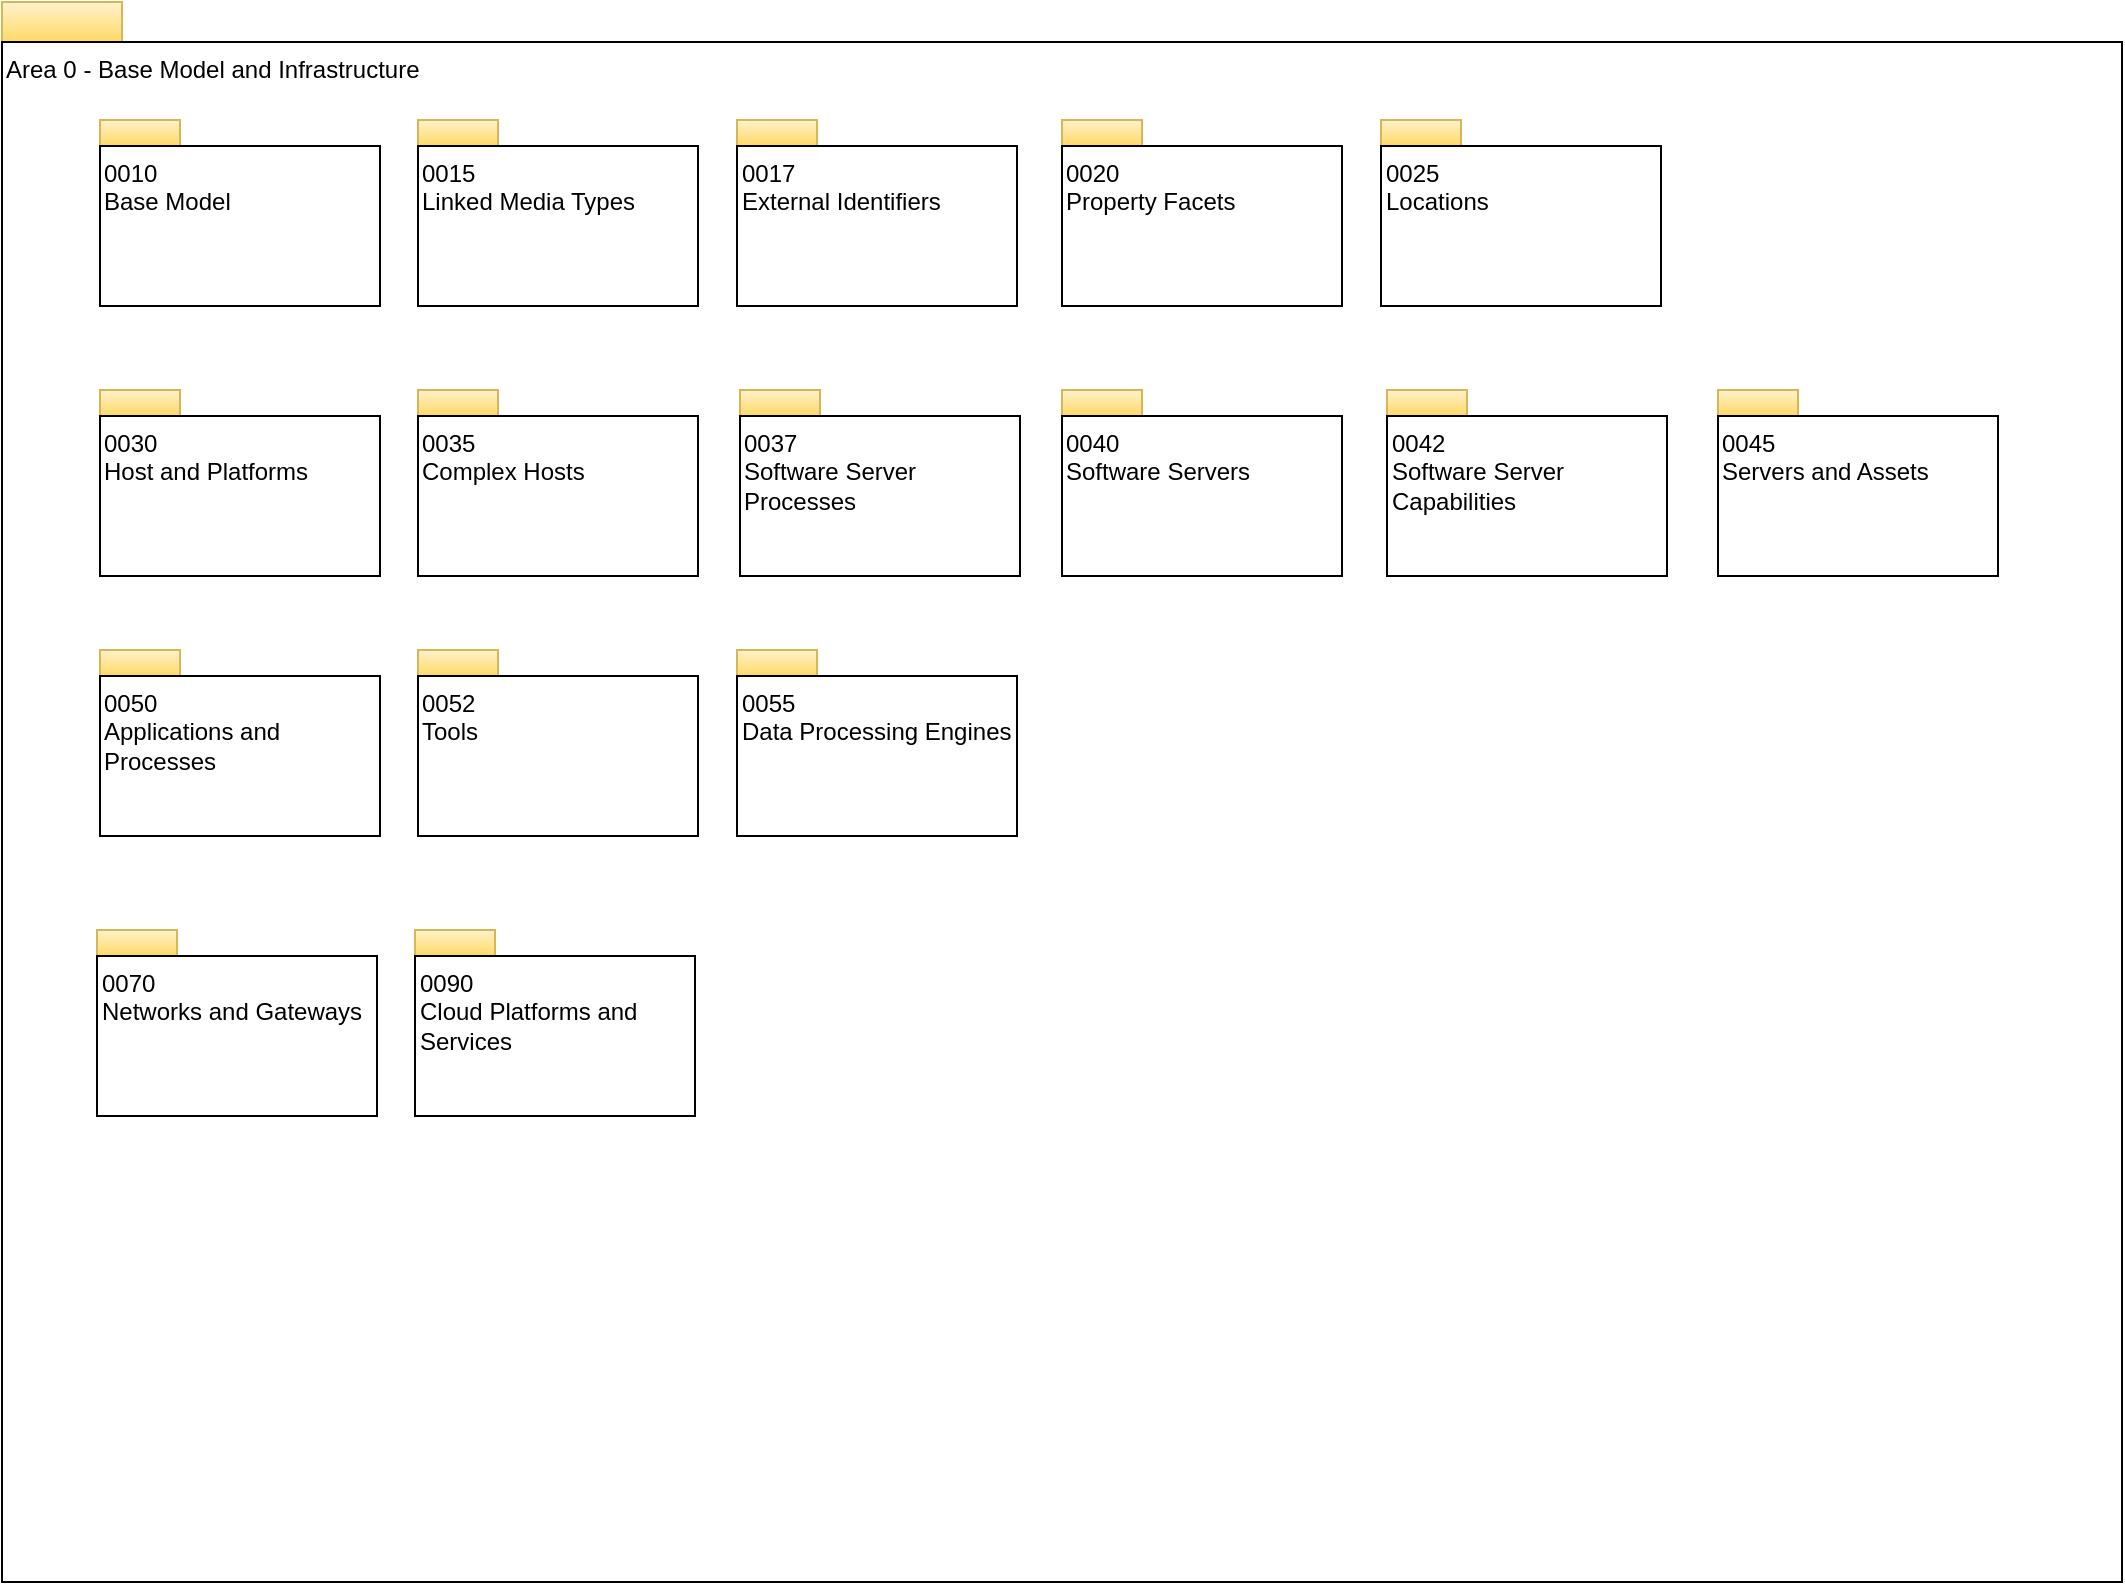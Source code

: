 <mxfile version="10.5.7" type="device"><diagram id="jIWasjkcupAm6ooTX9ot" name="Overview"><mxGraphModel dx="1078" dy="789" grid="1" gridSize="10" guides="1" tooltips="1" connect="1" arrows="1" fold="1" page="1" pageScale="1" pageWidth="1169" pageHeight="827" math="0" shadow="0"><root><mxCell id="0"/><mxCell id="1" parent="0"/><mxCell id="pT0M-4eVYAnerPmcR1z3-1" value="" style="rounded=0;whiteSpace=wrap;html=1;align=left;fillColor=#fff2cc;strokeColor=#d6b656;gradientColor=#ffd966;" parent="1" vertex="1"><mxGeometry x="13" y="26" width="60" height="20" as="geometry"/></mxCell><mxCell id="pT0M-4eVYAnerPmcR1z3-2" value="Area 0 - Base Model and Infrastructure" style="rounded=0;whiteSpace=wrap;html=1;align=left;verticalAlign=top;" parent="1" vertex="1"><mxGeometry x="13" y="46" width="1060" height="770" as="geometry"/></mxCell><mxCell id="pT0M-4eVYAnerPmcR1z3-3" value="" style="rounded=0;whiteSpace=wrap;html=1;align=left;fillColor=#fff2cc;strokeColor=#d6b656;gradientColor=#ffd966;" parent="1" vertex="1"><mxGeometry x="62" y="85" width="40" height="13" as="geometry"/></mxCell><mxCell id="pT0M-4eVYAnerPmcR1z3-4" value="0010&lt;br&gt;Base Model" style="rounded=0;whiteSpace=wrap;html=1;align=left;verticalAlign=top;" parent="1" vertex="1"><mxGeometry x="62" y="98" width="140" height="80" as="geometry"/></mxCell><mxCell id="pT0M-4eVYAnerPmcR1z3-5" value="" style="rounded=0;whiteSpace=wrap;html=1;align=left;fillColor=#fff2cc;strokeColor=#d6b656;gradientColor=#ffd966;" parent="1" vertex="1"><mxGeometry x="221" y="85" width="40" height="13" as="geometry"/></mxCell><mxCell id="pT0M-4eVYAnerPmcR1z3-6" value="0015&lt;br&gt;Linked Media Types" style="rounded=0;whiteSpace=wrap;html=1;align=left;verticalAlign=top;" parent="1" vertex="1"><mxGeometry x="221" y="98" width="140" height="80" as="geometry"/></mxCell><mxCell id="pT0M-4eVYAnerPmcR1z3-7" value="" style="rounded=0;whiteSpace=wrap;html=1;align=left;fillColor=#fff2cc;strokeColor=#d6b656;gradientColor=#ffd966;" parent="1" vertex="1"><mxGeometry x="380.5" y="85" width="40" height="13" as="geometry"/></mxCell><mxCell id="pT0M-4eVYAnerPmcR1z3-8" value="0017&lt;br&gt;External Identifiers&lt;br&gt;" style="rounded=0;whiteSpace=wrap;html=1;align=left;verticalAlign=top;" parent="1" vertex="1"><mxGeometry x="380.5" y="98" width="140" height="80" as="geometry"/></mxCell><mxCell id="pT0M-4eVYAnerPmcR1z3-9" value="" style="rounded=0;whiteSpace=wrap;html=1;align=left;fillColor=#fff2cc;strokeColor=#d6b656;gradientColor=#ffd966;" parent="1" vertex="1"><mxGeometry x="543" y="85" width="40" height="13" as="geometry"/></mxCell><mxCell id="pT0M-4eVYAnerPmcR1z3-10" value="0020&lt;br&gt;Property Facets&lt;br&gt;" style="rounded=0;whiteSpace=wrap;html=1;align=left;verticalAlign=top;" parent="1" vertex="1"><mxGeometry x="543" y="98" width="140" height="80" as="geometry"/></mxCell><mxCell id="pT0M-4eVYAnerPmcR1z3-11" value="" style="rounded=0;whiteSpace=wrap;html=1;align=left;fillColor=#fff2cc;strokeColor=#d6b656;gradientColor=#ffd966;" parent="1" vertex="1"><mxGeometry x="702.5" y="85" width="40" height="13" as="geometry"/></mxCell><mxCell id="pT0M-4eVYAnerPmcR1z3-12" value="0025&lt;br&gt;Locations&lt;br&gt;" style="rounded=0;whiteSpace=wrap;html=1;align=left;verticalAlign=top;" parent="1" vertex="1"><mxGeometry x="702.5" y="98" width="140" height="80" as="geometry"/></mxCell><mxCell id="pT0M-4eVYAnerPmcR1z3-13" value="" style="rounded=0;whiteSpace=wrap;html=1;align=left;fillColor=#fff2cc;strokeColor=#d6b656;gradientColor=#ffd966;" parent="1" vertex="1"><mxGeometry x="62" y="220" width="40" height="13" as="geometry"/></mxCell><mxCell id="pT0M-4eVYAnerPmcR1z3-14" value="0030&lt;br&gt;Host and Platforms&lt;br&gt;" style="rounded=0;whiteSpace=wrap;html=1;align=left;verticalAlign=top;" parent="1" vertex="1"><mxGeometry x="62" y="233" width="140" height="80" as="geometry"/></mxCell><mxCell id="pT0M-4eVYAnerPmcR1z3-15" value="" style="rounded=0;whiteSpace=wrap;html=1;align=left;fillColor=#fff2cc;strokeColor=#d6b656;gradientColor=#ffd966;" parent="1" vertex="1"><mxGeometry x="221" y="220" width="40" height="13" as="geometry"/></mxCell><mxCell id="pT0M-4eVYAnerPmcR1z3-16" value="0035&lt;br&gt;Complex Hosts&lt;br&gt;" style="rounded=0;whiteSpace=wrap;html=1;align=left;verticalAlign=top;" parent="1" vertex="1"><mxGeometry x="221" y="233" width="140" height="80" as="geometry"/></mxCell><mxCell id="pT0M-4eVYAnerPmcR1z3-17" value="" style="rounded=0;whiteSpace=wrap;html=1;align=left;fillColor=#fff2cc;strokeColor=#d6b656;gradientColor=#ffd966;" parent="1" vertex="1"><mxGeometry x="543" y="220" width="40" height="13" as="geometry"/></mxCell><mxCell id="pT0M-4eVYAnerPmcR1z3-18" value="0040&lt;br&gt;Software Servers&lt;br&gt;" style="rounded=0;whiteSpace=wrap;html=1;align=left;verticalAlign=top;" parent="1" vertex="1"><mxGeometry x="543" y="233" width="140" height="80" as="geometry"/></mxCell><mxCell id="pT0M-4eVYAnerPmcR1z3-19" value="" style="rounded=0;whiteSpace=wrap;html=1;align=left;fillColor=#fff2cc;strokeColor=#d6b656;gradientColor=#ffd966;" parent="1" vertex="1"><mxGeometry x="705.5" y="220" width="40" height="13" as="geometry"/></mxCell><mxCell id="pT0M-4eVYAnerPmcR1z3-20" value="0042&lt;br&gt;Software Server Capabilities&lt;br&gt;" style="rounded=0;whiteSpace=wrap;html=1;align=left;verticalAlign=top;" parent="1" vertex="1"><mxGeometry x="705.5" y="233" width="140" height="80" as="geometry"/></mxCell><mxCell id="pT0M-4eVYAnerPmcR1z3-23" value="" style="rounded=0;whiteSpace=wrap;html=1;align=left;fillColor=#fff2cc;strokeColor=#d6b656;gradientColor=#ffd966;" parent="1" vertex="1"><mxGeometry x="60.5" y="490" width="40" height="13" as="geometry"/></mxCell><mxCell id="pT0M-4eVYAnerPmcR1z3-24" value="0070&lt;br&gt;Networks and Gateways&lt;br&gt;" style="rounded=0;whiteSpace=wrap;html=1;align=left;verticalAlign=top;" parent="1" vertex="1"><mxGeometry x="60.5" y="503" width="140" height="80" as="geometry"/></mxCell><mxCell id="pT0M-4eVYAnerPmcR1z3-25" value="" style="rounded=0;whiteSpace=wrap;html=1;align=left;fillColor=#fff2cc;strokeColor=#d6b656;gradientColor=#ffd966;" parent="1" vertex="1"><mxGeometry x="219.5" y="490" width="40" height="13" as="geometry"/></mxCell><mxCell id="pT0M-4eVYAnerPmcR1z3-26" value="0090&lt;br&gt;Cloud Platforms and Services&lt;br&gt;" style="rounded=0;whiteSpace=wrap;html=1;align=left;verticalAlign=top;" parent="1" vertex="1"><mxGeometry x="219.5" y="503" width="140" height="80" as="geometry"/></mxCell><mxCell id="pT0M-4eVYAnerPmcR1z3-33" value="" style="rounded=0;whiteSpace=wrap;html=1;align=left;fillColor=#fff2cc;strokeColor=#d6b656;gradientColor=#ffd966;" parent="1" vertex="1"><mxGeometry x="62" y="350" width="40" height="13" as="geometry"/></mxCell><mxCell id="pT0M-4eVYAnerPmcR1z3-34" value="0050&lt;br&gt;Applications and&lt;br&gt;Processes&lt;br&gt;" style="rounded=0;whiteSpace=wrap;html=1;align=left;verticalAlign=top;" parent="1" vertex="1"><mxGeometry x="62" y="363" width="140" height="80" as="geometry"/></mxCell><mxCell id="pT0M-4eVYAnerPmcR1z3-35" value="" style="rounded=0;whiteSpace=wrap;html=1;align=left;fillColor=#fff2cc;strokeColor=#d6b656;gradientColor=#ffd966;" parent="1" vertex="1"><mxGeometry x="221" y="350" width="40" height="13" as="geometry"/></mxCell><mxCell id="pT0M-4eVYAnerPmcR1z3-36" value="0052&lt;br&gt;Tools&lt;br&gt;" style="rounded=0;whiteSpace=wrap;html=1;align=left;verticalAlign=top;" parent="1" vertex="1"><mxGeometry x="221" y="363" width="140" height="80" as="geometry"/></mxCell><mxCell id="pT0M-4eVYAnerPmcR1z3-37" value="" style="rounded=0;whiteSpace=wrap;html=1;align=left;fillColor=#fff2cc;strokeColor=#d6b656;gradientColor=#ffd966;" parent="1" vertex="1"><mxGeometry x="380.5" y="350" width="40" height="13" as="geometry"/></mxCell><mxCell id="pT0M-4eVYAnerPmcR1z3-38" value="0055&lt;br&gt;Data Processing Engines&lt;br&gt;" style="rounded=0;whiteSpace=wrap;html=1;align=left;verticalAlign=top;" parent="1" vertex="1"><mxGeometry x="380.5" y="363" width="140" height="80" as="geometry"/></mxCell><mxCell id="pT0M-4eVYAnerPmcR1z3-21" value="" style="rounded=0;whiteSpace=wrap;html=1;align=left;fillColor=#fff2cc;strokeColor=#d6b656;gradientColor=#ffd966;" parent="1" vertex="1"><mxGeometry x="382" y="220" width="40" height="13" as="geometry"/></mxCell><mxCell id="pT0M-4eVYAnerPmcR1z3-22" value="0037&lt;br&gt;Software Server Processes&lt;br&gt;" style="rounded=0;whiteSpace=wrap;html=1;align=left;verticalAlign=top;" parent="1" vertex="1"><mxGeometry x="382" y="233" width="140" height="80" as="geometry"/></mxCell><mxCell id="pT0M-4eVYAnerPmcR1z3-27" value="" style="rounded=0;whiteSpace=wrap;html=1;align=left;fillColor=#fff2cc;strokeColor=#d6b656;gradientColor=#ffd966;" parent="1" vertex="1"><mxGeometry x="871" y="220" width="40" height="13" as="geometry"/></mxCell><mxCell id="pT0M-4eVYAnerPmcR1z3-28" value="0045&lt;br&gt;Servers and Assets&lt;br&gt;" style="rounded=0;whiteSpace=wrap;html=1;align=left;verticalAlign=top;" parent="1" vertex="1"><mxGeometry x="871" y="233" width="140" height="80" as="geometry"/></mxCell></root></mxGraphModel></diagram><diagram name="0010-Base-Model" id="DTKpO6vc9OAdTg62scCC"><mxGraphModel dx="1078" dy="789" grid="1" gridSize="10" guides="1" tooltips="1" connect="1" arrows="1" fold="1" page="1" pageScale="1" pageWidth="1169" pageHeight="827" math="0" shadow="0"><root><mxCell id="pT0M-4eVYAnerPmcR1z3-0"/><mxCell id="pT0M-4eVYAnerPmcR1z3-1" parent="pT0M-4eVYAnerPmcR1z3-0"/><mxCell id="pT0M-4eVYAnerPmcR1z3-2" value="" style="rounded=0;whiteSpace=wrap;html=1;align=left;fillColor=#fff2cc;strokeColor=#d6b656;gradientColor=#ffd966;" parent="pT0M-4eVYAnerPmcR1z3-1" vertex="1"><mxGeometry x="13" y="37" width="60" height="20" as="geometry"/></mxCell><mxCell id="pT0M-4eVYAnerPmcR1z3-3" value="0010 - Base Model" style="rounded=0;whiteSpace=wrap;html=1;align=left;verticalAlign=top;" parent="pT0M-4eVYAnerPmcR1z3-1" vertex="1"><mxGeometry x="13" y="57" width="1060" height="770" as="geometry"/></mxCell><mxCell id="pT0M-4eVYAnerPmcR1z3-4" value="«entity»&lt;br&gt;&lt;b&gt;Referenceable&lt;/b&gt;" style="html=1;strokeColor=#d6b656;align=center;fillColor=#fff2cc;gradientColor=#ffd966;" parent="pT0M-4eVYAnerPmcR1z3-1" vertex="1"><mxGeometry x="380" y="151.5" width="240" height="50" as="geometry"/></mxCell><mxCell id="pT0M-4eVYAnerPmcR1z3-10" value="«entity»&lt;br&gt;&lt;b&gt;Infrastructure&lt;/b&gt;" style="html=1;strokeColor=#d6b656;align=center;fillColor=#fff2cc;gradientColor=#ffd966;" parent="pT0M-4eVYAnerPmcR1z3-1" vertex="1"><mxGeometry x="100" y="566.5" width="206" height="50" as="geometry"/></mxCell><mxCell id="pT0M-4eVYAnerPmcR1z3-11" value="" style="rounded=0;whiteSpace=wrap;html=1;strokeColor=#000000;gradientColor=#ffffff;align=center;" parent="pT0M-4eVYAnerPmcR1z3-1" vertex="1"><mxGeometry x="100" y="616.5" width="206" height="31" as="geometry"/></mxCell><mxCell id="pT0M-4eVYAnerPmcR1z3-29" style="edgeStyle=orthogonalEdgeStyle;rounded=0;html=1;exitX=0;exitY=0.5;entryX=0.5;entryY=0;jettySize=auto;orthogonalLoop=1;endArrow=none;endFill=0;" parent="pT0M-4eVYAnerPmcR1z3-1" source="pT0M-4eVYAnerPmcR1z3-13" target="pT0M-4eVYAnerPmcR1z3-25" edge="1"><mxGeometry relative="1" as="geometry"/></mxCell><mxCell id="pT0M-4eVYAnerPmcR1z3-13" value="" style="triangle;whiteSpace=wrap;html=1;strokeColor=#000000;gradientColor=#ffffff;align=center;rotation=-90;" parent="pT0M-4eVYAnerPmcR1z3-1" vertex="1"><mxGeometry x="491.5" y="239.5" width="17" height="21" as="geometry"/></mxCell><mxCell id="pT0M-4eVYAnerPmcR1z3-19" value="qualifiedName : string&lt;br&gt;additionalProperties : map&amp;lt;string, string&amp;gt;&lt;br&gt;&lt;div style=&quot;text-align: left&quot;&gt;&lt;/div&gt;" style="rounded=0;whiteSpace=wrap;html=1;strokeColor=#000000;gradientColor=#ffffff;align=left;" parent="pT0M-4eVYAnerPmcR1z3-1" vertex="1"><mxGeometry x="380" y="201.5" width="240" height="39" as="geometry"/></mxCell><mxCell id="pT0M-4eVYAnerPmcR1z3-25" value="«entity»&lt;br&gt;&lt;b&gt;Asset&lt;/b&gt;" style="html=1;strokeColor=#d6b656;align=center;fillColor=#fff2cc;gradientColor=#ffd966;" parent="pT0M-4eVYAnerPmcR1z3-1" vertex="1"><mxGeometry x="380" y="320" width="240" height="50" as="geometry"/></mxCell><mxCell id="pT0M-4eVYAnerPmcR1z3-34" style="edgeStyle=orthogonalEdgeStyle;rounded=0;html=1;exitX=0;exitY=0.5;entryX=0.5;entryY=0;endArrow=none;endFill=0;jettySize=auto;orthogonalLoop=1;" parent="pT0M-4eVYAnerPmcR1z3-1" source="pT0M-4eVYAnerPmcR1z3-26" target="pT0M-4eVYAnerPmcR1z3-10" edge="1"><mxGeometry relative="1" as="geometry"/></mxCell><mxCell id="pT0M-4eVYAnerPmcR1z3-35" style="edgeStyle=orthogonalEdgeStyle;rounded=0;html=1;exitX=0;exitY=0.5;endArrow=none;endFill=0;jettySize=auto;orthogonalLoop=1;" parent="pT0M-4eVYAnerPmcR1z3-1" source="pT0M-4eVYAnerPmcR1z3-26" target="pT0M-4eVYAnerPmcR1z3-30" edge="1"><mxGeometry relative="1" as="geometry"/></mxCell><mxCell id="pT0M-4eVYAnerPmcR1z3-36" style="edgeStyle=orthogonalEdgeStyle;rounded=0;html=1;exitX=0;exitY=0.5;entryX=0.5;entryY=0;endArrow=none;endFill=0;jettySize=auto;orthogonalLoop=1;" parent="pT0M-4eVYAnerPmcR1z3-1" source="pT0M-4eVYAnerPmcR1z3-26" target="pT0M-4eVYAnerPmcR1z3-32" edge="1"><mxGeometry relative="1" as="geometry"/></mxCell><mxCell id="pT0M-4eVYAnerPmcR1z3-26" value="" style="triangle;whiteSpace=wrap;html=1;strokeColor=#000000;gradientColor=#ffffff;align=center;rotation=-90;" parent="pT0M-4eVYAnerPmcR1z3-1" vertex="1"><mxGeometry x="491.5" y="467" width="17" height="21" as="geometry"/></mxCell><mxCell id="pT0M-4eVYAnerPmcR1z3-27" value="name : string&lt;br&gt;description : string&lt;br&gt;owner : string&lt;br&gt;ownerType : OwnerType&lt;br&gt;zoneMembership : array&amp;lt;string&amp;gt;&lt;br&gt;latestChange : string&lt;br&gt;&lt;div style=&quot;text-align: left&quot;&gt;&lt;/div&gt;" style="rounded=0;whiteSpace=wrap;html=1;strokeColor=#000000;gradientColor=#ffffff;align=left;" parent="pT0M-4eVYAnerPmcR1z3-1" vertex="1"><mxGeometry x="380" y="369" width="240" height="100" as="geometry"/></mxCell><mxCell id="pT0M-4eVYAnerPmcR1z3-30" value="«entity»&lt;br&gt;&lt;b&gt;Process&lt;/b&gt;" style="html=1;strokeColor=#d6b656;align=center;fillColor=#fff2cc;gradientColor=#ffd966;" parent="pT0M-4eVYAnerPmcR1z3-1" vertex="1"><mxGeometry x="397" y="566.5" width="206" height="50" as="geometry"/></mxCell><mxCell id="pT0M-4eVYAnerPmcR1z3-31" value="" style="rounded=0;whiteSpace=wrap;html=1;strokeColor=#000000;gradientColor=#ffffff;align=center;" parent="pT0M-4eVYAnerPmcR1z3-1" vertex="1"><mxGeometry x="397" y="616.5" width="206" height="31" as="geometry"/></mxCell><mxCell id="pT0M-4eVYAnerPmcR1z3-32" value="«entity»&lt;br&gt;&lt;b&gt;DataSet&lt;/b&gt;" style="html=1;strokeColor=#d6b656;align=center;fillColor=#fff2cc;gradientColor=#ffd966;" parent="pT0M-4eVYAnerPmcR1z3-1" vertex="1"><mxGeometry x="680" y="566.5" width="206" height="50" as="geometry"/></mxCell><mxCell id="pT0M-4eVYAnerPmcR1z3-33" value="" style="rounded=0;whiteSpace=wrap;html=1;strokeColor=#000000;gradientColor=#ffffff;align=center;" parent="pT0M-4eVYAnerPmcR1z3-1" vertex="1"><mxGeometry x="680" y="616.5" width="206" height="31" as="geometry"/></mxCell><mxCell id="-4VE23HEgo2Q3qLcR6jc-0" value="«enumeration»&lt;br&gt;&lt;b&gt;OwnerType&lt;/b&gt;" style="html=1;strokeColor=#d6b656;align=center;fillColor=#fff2cc;gradientColor=#ffd966;" parent="pT0M-4eVYAnerPmcR1z3-1" vertex="1"><mxGeometry x="130" y="320" width="182" height="53" as="geometry"/></mxCell><mxCell id="-4VE23HEgo2Q3qLcR6jc-1" value="USER_ID = 0&lt;br&gt;PROFILE_ID = 1&lt;br&gt;OTHER = 99&lt;br&gt;" style="rounded=0;whiteSpace=wrap;html=1;strokeColor=#000000;gradientColor=#ffffff;align=left;" parent="pT0M-4eVYAnerPmcR1z3-1" vertex="1"><mxGeometry x="131" y="374" width="182" height="56" as="geometry"/></mxCell></root></mxGraphModel></diagram><diagram name="0015-Linked-Media-Types" id="wMyRBIsWARY0L8_7qSEC"><mxGraphModel dx="1078" dy="789" grid="0" gridSize="10" guides="1" tooltips="1" connect="1" arrows="1" fold="1" page="1" pageScale="1" pageWidth="1169" pageHeight="827" math="0" shadow="0"><root><mxCell id="pT0M-4eVYAnerPmcR1z3-0"/><mxCell id="pT0M-4eVYAnerPmcR1z3-1" parent="pT0M-4eVYAnerPmcR1z3-0"/><mxCell id="pT0M-4eVYAnerPmcR1z3-2" value="" style="rounded=0;whiteSpace=wrap;html=1;align=left;fillColor=#fff2cc;strokeColor=#d6b656;gradientColor=#ffd966;" parent="pT0M-4eVYAnerPmcR1z3-1" vertex="1"><mxGeometry x="13" y="37" width="60" height="20" as="geometry"/></mxCell><mxCell id="pT0M-4eVYAnerPmcR1z3-3" value="0015 - Linked Media Types" style="rounded=0;whiteSpace=wrap;html=1;align=left;verticalAlign=top;" parent="pT0M-4eVYAnerPmcR1z3-1" vertex="1"><mxGeometry x="13" y="57" width="1060" height="770" as="geometry"/></mxCell><mxCell id="pT0M-4eVYAnerPmcR1z3-4" value="«entity»&lt;br&gt;&lt;b&gt;Referenceable&lt;/b&gt;" style="html=1;strokeColor=#d6b656;align=center;fillColor=#fff2cc;gradientColor=#ffd966;" parent="pT0M-4eVYAnerPmcR1z3-1" vertex="1"><mxGeometry x="378.5" y="99.5" width="240" height="50" as="geometry"/></mxCell><mxCell id="pT0M-4eVYAnerPmcR1z3-39" style="edgeStyle=orthogonalEdgeStyle;rounded=0;html=1;exitX=1;exitY=0.5;dashed=1;endArrow=none;endFill=0;jettySize=auto;orthogonalLoop=1;" parent="pT0M-4eVYAnerPmcR1z3-1" source="pT0M-4eVYAnerPmcR1z3-5" edge="1"><mxGeometry relative="1" as="geometry"><mxPoint x="361" y="185" as="targetPoint"/></mxGeometry></mxCell><mxCell id="pT0M-4eVYAnerPmcR1z3-5" value="«entity»&lt;br&gt;&lt;b&gt;ExternalReferenceLink&lt;/b&gt;" style="html=1;strokeColor=#d6b656;align=center;fillColor=#fff2cc;gradientColor=#ffd966;" parent="pT0M-4eVYAnerPmcR1z3-1" vertex="1"><mxGeometry x="54.5" y="160" width="206" height="50" as="geometry"/></mxCell><mxCell id="pT0M-4eVYAnerPmcR1z3-6" value="referenceId : string&lt;br&gt;description : string&lt;br&gt;" style="rounded=0;whiteSpace=wrap;html=1;strokeColor=#000000;gradientColor=#ffffff;align=left;" parent="pT0M-4eVYAnerPmcR1z3-1" vertex="1"><mxGeometry x="55" y="210" width="206" height="42" as="geometry"/></mxCell><mxCell id="pT0M-4eVYAnerPmcR1z3-7" style="edgeStyle=orthogonalEdgeStyle;rounded=0;html=1;exitX=0;exitY=0.5;entryX=0.5;entryY=0;jettySize=auto;orthogonalLoop=1;endArrow=none;endFill=0;" parent="pT0M-4eVYAnerPmcR1z3-1" source="pT0M-4eVYAnerPmcR1z3-8" target="pT0M-4eVYAnerPmcR1z3-10" edge="1"><mxGeometry relative="1" as="geometry"/></mxCell><mxCell id="pT0M-4eVYAnerPmcR1z3-8" value="" style="triangle;whiteSpace=wrap;html=1;strokeColor=#000000;gradientColor=#ffffff;align=center;rotation=-90;" parent="pT0M-4eVYAnerPmcR1z3-1" vertex="1"><mxGeometry x="490" y="149.5" width="17" height="21" as="geometry"/></mxCell><mxCell id="pT0M-4eVYAnerPmcR1z3-10" value="«entity»&lt;br&gt;&lt;b&gt;ExternalReference&lt;/b&gt;" style="html=1;strokeColor=#d6b656;align=center;fillColor=#fff2cc;gradientColor=#ffd966;" parent="pT0M-4eVYAnerPmcR1z3-1" vertex="1"><mxGeometry x="378.5" y="230" width="240" height="50" as="geometry"/></mxCell><mxCell id="pT0M-4eVYAnerPmcR1z3-12" style="edgeStyle=orthogonalEdgeStyle;rounded=0;html=1;exitX=0;exitY=0.5;endArrow=none;endFill=0;jettySize=auto;orthogonalLoop=1;" parent="pT0M-4eVYAnerPmcR1z3-1" source="pT0M-4eVYAnerPmcR1z3-14" target="pT0M-4eVYAnerPmcR1z3-16" edge="1"><mxGeometry relative="1" as="geometry"/></mxCell><mxCell id="pT0M-4eVYAnerPmcR1z3-14" value="" style="triangle;whiteSpace=wrap;html=1;strokeColor=#000000;gradientColor=#ffffff;align=center;rotation=-90;" parent="pT0M-4eVYAnerPmcR1z3-1" vertex="1"><mxGeometry x="490" y="368" width="17" height="21" as="geometry"/></mxCell><mxCell id="pT0M-4eVYAnerPmcR1z3-24" style="edgeStyle=orthogonalEdgeStyle;rounded=0;html=1;exitX=0;exitY=0.25;entryX=0;entryY=0.5;endArrow=none;endFill=0;jettySize=auto;orthogonalLoop=1;" parent="pT0M-4eVYAnerPmcR1z3-1" source="pT0M-4eVYAnerPmcR1z3-15" target="pT0M-4eVYAnerPmcR1z3-4" edge="1"><mxGeometry relative="1" as="geometry"/></mxCell><mxCell id="pT0M-4eVYAnerPmcR1z3-15" value="displayName : string&lt;br&gt;url : string&lt;br&gt;version : string&lt;br&gt;description : string&lt;br&gt;organization : string&lt;br&gt;&lt;div style=&quot;text-align: left&quot;&gt;&lt;/div&gt;" style="rounded=0;whiteSpace=wrap;html=1;strokeColor=#000000;gradientColor=#ffffff;align=left;" parent="pT0M-4eVYAnerPmcR1z3-1" vertex="1"><mxGeometry x="378.5" y="280" width="240" height="90" as="geometry"/></mxCell><mxCell id="pT0M-4eVYAnerPmcR1z3-16" value="«entity»&lt;br&gt;&lt;b&gt;RelatedMedia&lt;/b&gt;" style="html=1;strokeColor=#d6b656;align=center;fillColor=#fff2cc;gradientColor=#ffd966;" parent="pT0M-4eVYAnerPmcR1z3-1" vertex="1"><mxGeometry x="378.5" y="455.5" width="240" height="50" as="geometry"/></mxCell><mxCell id="pT0M-4eVYAnerPmcR1z3-27" style="edgeStyle=orthogonalEdgeStyle;rounded=0;html=1;exitX=1;exitY=0.25;entryX=1;entryY=0.5;endArrow=none;endFill=0;jettySize=auto;orthogonalLoop=1;" parent="pT0M-4eVYAnerPmcR1z3-1" source="pT0M-4eVYAnerPmcR1z3-17" target="pT0M-4eVYAnerPmcR1z3-4" edge="1"><mxGeometry relative="1" as="geometry"/></mxCell><mxCell id="pT0M-4eVYAnerPmcR1z3-17" value="mediaType : MediaType&lt;br&gt;mediaUsage : array&amp;lt;MediaUsage&amp;gt;&lt;br&gt;" style="rounded=0;whiteSpace=wrap;html=1;strokeColor=#000000;gradientColor=#ffffff;align=left;" parent="pT0M-4eVYAnerPmcR1z3-1" vertex="1"><mxGeometry x="378.5" y="505.5" width="240" height="42" as="geometry"/></mxCell><mxCell id="pT0M-4eVYAnerPmcR1z3-38" style="edgeStyle=orthogonalEdgeStyle;rounded=0;html=1;exitX=0;exitY=0.5;endArrow=none;endFill=0;jettySize=auto;orthogonalLoop=1;dashed=1;" parent="pT0M-4eVYAnerPmcR1z3-1" source="pT0M-4eVYAnerPmcR1z3-18" edge="1"><mxGeometry relative="1" as="geometry"><mxPoint x="640" y="255" as="targetPoint"/></mxGeometry></mxCell><mxCell id="pT0M-4eVYAnerPmcR1z3-18" value="«relationship»&lt;br&gt;&lt;b&gt;MediaReference&lt;/b&gt;" style="html=1;strokeColor=#d6b656;align=center;fillColor=#fff2cc;gradientColor=#ffd966;" parent="pT0M-4eVYAnerPmcR1z3-1" vertex="1"><mxGeometry x="762.5" y="230" width="206" height="50" as="geometry"/></mxCell><mxCell id="pT0M-4eVYAnerPmcR1z3-19" value="mediaId : stirng&lt;br&gt;description : string&lt;br&gt;" style="rounded=0;whiteSpace=wrap;html=1;strokeColor=#000000;gradientColor=#ffffff;align=left;" parent="pT0M-4eVYAnerPmcR1z3-1" vertex="1"><mxGeometry x="763" y="280" width="206" height="40" as="geometry"/></mxCell><mxCell id="pT0M-4eVYAnerPmcR1z3-20" value="«enumeration»&lt;br&gt;&lt;b&gt;MediaType&lt;/b&gt;" style="html=1;strokeColor=#d6b656;align=center;fillColor=#fff2cc;gradientColor=#ffd966;" parent="pT0M-4eVYAnerPmcR1z3-1" vertex="1"><mxGeometry x="507.5" y="598.5" width="182" height="53" as="geometry"/></mxCell><mxCell id="pT0M-4eVYAnerPmcR1z3-21" value="IMAGE = 0&lt;br&gt;AUDIO = 1&lt;br&gt;DOCUMENT = 2&lt;br&gt;VIDEO = 3&lt;br&gt;OTHER = 99&lt;br&gt;" style="rounded=0;whiteSpace=wrap;html=1;strokeColor=#000000;gradientColor=#ffffff;align=left;" parent="pT0M-4eVYAnerPmcR1z3-1" vertex="1"><mxGeometry x="508" y="652" width="182" height="90" as="geometry"/></mxCell><mxCell id="pT0M-4eVYAnerPmcR1z3-22" value="«enumeration»&lt;br&gt;&lt;b&gt;MediaUsage&lt;/b&gt;" style="html=1;strokeColor=#d6b656;align=center;fillColor=#fff2cc;gradientColor=#ffd966;" parent="pT0M-4eVYAnerPmcR1z3-1" vertex="1"><mxGeometry x="304.5" y="601" width="182" height="53" as="geometry"/></mxCell><mxCell id="pT0M-4eVYAnerPmcR1z3-23" value="ICON = 0&lt;br&gt;THUMBNAIL = 1&lt;br&gt;ILLUSTRATION = 2&lt;br&gt;USAGE_GUIDANCE = 3&lt;br&gt;OTHER = 99&lt;br&gt;" style="rounded=0;whiteSpace=wrap;html=1;strokeColor=#000000;gradientColor=#ffffff;align=left;" parent="pT0M-4eVYAnerPmcR1z3-1" vertex="1"><mxGeometry x="305" y="655" width="182" height="90" as="geometry"/></mxCell><mxCell id="pT0M-4eVYAnerPmcR1z3-28" value="relatedItem" style="text;html=1;resizable=0;points=[];autosize=1;align=center;verticalAlign=top;spacingTop=-4;" parent="pT0M-4eVYAnerPmcR1z3-1" vertex="1"><mxGeometry x="308.5" y="107.5" width="70" height="14" as="geometry"/></mxCell><mxCell id="pT0M-4eVYAnerPmcR1z3-29" value="*" style="text;html=1;resizable=0;points=[];autosize=1;align=center;verticalAlign=top;spacingTop=-4;" parent="pT0M-4eVYAnerPmcR1z3-1" vertex="1"><mxGeometry x="336" y="124.5" width="15" height="14" as="geometry"/></mxCell><mxCell id="pT0M-4eVYAnerPmcR1z3-30" value="*" style="text;html=1;resizable=0;points=[];autosize=1;align=center;verticalAlign=top;spacingTop=-4;" parent="pT0M-4eVYAnerPmcR1z3-1" vertex="1"><mxGeometry x="646" y="124.5" width="15" height="14" as="geometry"/></mxCell><mxCell id="pT0M-4eVYAnerPmcR1z3-31" value="*" style="text;html=1;resizable=0;points=[];autosize=1;align=center;verticalAlign=top;spacingTop=-4;" parent="pT0M-4eVYAnerPmcR1z3-1" vertex="1"><mxGeometry x="336" y="288.5" width="15" height="14" as="geometry"/></mxCell><mxCell id="pT0M-4eVYAnerPmcR1z3-32" value="*" style="text;html=1;resizable=0;points=[];autosize=1;align=center;verticalAlign=top;spacingTop=-4;" parent="pT0M-4eVYAnerPmcR1z3-1" vertex="1"><mxGeometry x="649" y="501.5" width="15" height="14" as="geometry"/></mxCell><mxCell id="pT0M-4eVYAnerPmcR1z3-33" value="externalReference" style="text;html=1;resizable=0;points=[];autosize=1;align=center;verticalAlign=top;spacingTop=-4;" parent="pT0M-4eVYAnerPmcR1z3-1" vertex="1"><mxGeometry x="270.5" y="304" width="108" height="14" as="geometry"/></mxCell><mxCell id="pT0M-4eVYAnerPmcR1z3-34" value="consumingItem" style="text;html=1;resizable=0;points=[];autosize=1;align=center;verticalAlign=top;spacingTop=-4;" parent="pT0M-4eVYAnerPmcR1z3-1" vertex="1"><mxGeometry x="618.5" y="107.5" width="91" height="14" as="geometry"/></mxCell><mxCell id="pT0M-4eVYAnerPmcR1z3-35" value="relatedMedia" style="text;html=1;resizable=0;points=[];autosize=1;align=center;verticalAlign=top;spacingTop=-4;" parent="pT0M-4eVYAnerPmcR1z3-1" vertex="1"><mxGeometry x="618.5" y="519.5" width="79" height="14" as="geometry"/></mxCell></root></mxGraphModel></diagram><diagram name="0017-External-Identifiers" id="mbVw-xi7A_ywMrhoMX4m"><mxGraphModel dx="1110" dy="803" grid="0" gridSize="10" guides="1" tooltips="1" connect="1" arrows="1" fold="1" page="1" pageScale="1" pageWidth="1169" pageHeight="827" math="0" shadow="0"><root><mxCell id="pT0M-4eVYAnerPmcR1z3-0"/><mxCell id="pT0M-4eVYAnerPmcR1z3-1" parent="pT0M-4eVYAnerPmcR1z3-0"/><mxCell id="pT0M-4eVYAnerPmcR1z3-2" value="" style="rounded=0;whiteSpace=wrap;html=1;align=left;fillColor=#fff2cc;strokeColor=#d6b656;gradientColor=#ffd966;" parent="pT0M-4eVYAnerPmcR1z3-1" vertex="1"><mxGeometry x="13" y="37" width="60" height="20" as="geometry"/></mxCell><mxCell id="pT0M-4eVYAnerPmcR1z3-3" value="0017 - External Identifiers" style="rounded=0;whiteSpace=wrap;html=1;align=left;verticalAlign=top;" parent="pT0M-4eVYAnerPmcR1z3-1" vertex="1"><mxGeometry x="13" y="57" width="1060" height="770" as="geometry"/></mxCell><mxCell id="pT0M-4eVYAnerPmcR1z3-4" value="«entity»&lt;br&gt;&lt;b&gt;Referenceable&lt;/b&gt;" style="html=1;strokeColor=#d6b656;align=center;fillColor=#fff2cc;gradientColor=#ffd966;" parent="pT0M-4eVYAnerPmcR1z3-1" vertex="1"><mxGeometry x="378.5" y="99.5" width="240" height="50" as="geometry"/></mxCell><mxCell id="pT0M-4eVYAnerPmcR1z3-5" style="edgeStyle=orthogonalEdgeStyle;rounded=0;html=1;exitX=1;exitY=0.5;dashed=1;endArrow=none;endFill=0;jettySize=auto;orthogonalLoop=1;" parent="pT0M-4eVYAnerPmcR1z3-1" source="pT0M-4eVYAnerPmcR1z3-6" edge="1"><mxGeometry relative="1" as="geometry"><mxPoint x="361" y="185" as="targetPoint"/></mxGeometry></mxCell><mxCell id="pT0M-4eVYAnerPmcR1z3-6" value="«entity»&lt;br&gt;&lt;b&gt;ExternalIdLink&lt;/b&gt;" style="html=1;strokeColor=#d6b656;align=center;fillColor=#fff2cc;gradientColor=#ffd966;" parent="pT0M-4eVYAnerPmcR1z3-1" vertex="1"><mxGeometry x="54.5" y="160" width="206" height="50" as="geometry"/></mxCell><mxCell id="pT0M-4eVYAnerPmcR1z3-7" value="description : string&lt;br&gt;usage : string&lt;br&gt;source : string&lt;br&gt;" style="rounded=0;whiteSpace=wrap;html=1;strokeColor=#000000;gradientColor=#ffffff;align=left;" parent="pT0M-4eVYAnerPmcR1z3-1" vertex="1"><mxGeometry x="55" y="210" width="206" height="63" as="geometry"/></mxCell><mxCell id="pT0M-4eVYAnerPmcR1z3-10" value="«entity»&lt;br&gt;&lt;b&gt;ExternalId&lt;/b&gt;" style="html=1;strokeColor=#d6b656;align=center;fillColor=#fff2cc;gradientColor=#ffd966;" parent="pT0M-4eVYAnerPmcR1z3-1" vertex="1"><mxGeometry x="378.5" y="230" width="240" height="50" as="geometry"/></mxCell><mxCell id="pT0M-4eVYAnerPmcR1z3-13" style="edgeStyle=orthogonalEdgeStyle;rounded=0;html=1;exitX=0;exitY=0.25;entryX=0;entryY=0.5;endArrow=none;endFill=0;jettySize=auto;orthogonalLoop=1;" parent="pT0M-4eVYAnerPmcR1z3-1" source="pT0M-4eVYAnerPmcR1z3-14" target="pT0M-4eVYAnerPmcR1z3-4" edge="1"><mxGeometry relative="1" as="geometry"/></mxCell><mxCell id="pT0M-4eVYAnerPmcR1z3-14" value="identifier : string&lt;br&gt;keyPattern : KeyPattern&lt;br&gt;&lt;div style=&quot;text-align: left&quot;&gt;&lt;/div&gt;" style="rounded=0;whiteSpace=wrap;html=1;strokeColor=#000000;gradientColor=#ffffff;align=left;" parent="pT0M-4eVYAnerPmcR1z3-1" vertex="1"><mxGeometry x="379" y="280" width="240" height="53" as="geometry"/></mxCell><mxCell id="pT0M-4eVYAnerPmcR1z3-16" style="edgeStyle=orthogonalEdgeStyle;rounded=0;html=1;exitX=1;exitY=0.75;entryX=1;entryY=0.5;endArrow=none;endFill=0;jettySize=auto;orthogonalLoop=1;" parent="pT0M-4eVYAnerPmcR1z3-1" source="pT0M-4eVYAnerPmcR1z3-14" target="pT0M-4eVYAnerPmcR1z3-4" edge="1"><mxGeometry relative="1" as="geometry"/></mxCell><mxCell id="pT0M-4eVYAnerPmcR1z3-18" style="edgeStyle=orthogonalEdgeStyle;rounded=0;html=1;exitX=0;exitY=0.5;endArrow=none;endFill=0;jettySize=auto;orthogonalLoop=1;dashed=1;" parent="pT0M-4eVYAnerPmcR1z3-1" source="pT0M-4eVYAnerPmcR1z3-19" edge="1"><mxGeometry relative="1" as="geometry"><mxPoint x="640" y="255" as="targetPoint"/></mxGeometry></mxCell><mxCell id="pT0M-4eVYAnerPmcR1z3-19" value="«relationship»&lt;br&gt;&lt;b&gt;ExternalIdScope&lt;/b&gt;" style="html=1;strokeColor=#d6b656;align=center;fillColor=#fff2cc;gradientColor=#ffd966;" parent="pT0M-4eVYAnerPmcR1z3-1" vertex="1"><mxGeometry x="762.5" y="230" width="206" height="50" as="geometry"/></mxCell><mxCell id="pT0M-4eVYAnerPmcR1z3-20" value="description : string&lt;br&gt;" style="rounded=0;whiteSpace=wrap;html=1;strokeColor=#000000;gradientColor=#ffffff;align=left;" parent="pT0M-4eVYAnerPmcR1z3-1" vertex="1"><mxGeometry x="763" y="280" width="206" height="34" as="geometry"/></mxCell><mxCell id="pT0M-4eVYAnerPmcR1z3-23" value="«enumeration»&lt;br&gt;&lt;b&gt;KeyPattern&lt;/b&gt;" style="html=1;strokeColor=#d6b656;align=center;fillColor=#fff2cc;gradientColor=#ffd966;" parent="pT0M-4eVYAnerPmcR1z3-1" vertex="1"><mxGeometry x="402" y="380" width="182" height="53" as="geometry"/></mxCell><mxCell id="pT0M-4eVYAnerPmcR1z3-24" value="LOCAL_KEY = 0&lt;br&gt;RECYCLED_KEY = 1&lt;br&gt;NATURAL_KEY = 2&lt;br&gt;MIRROR_KEY = 3&lt;br&gt;AGGREGATE_KEY = 4&lt;br&gt;CALLERS_KEY = 5&lt;br&gt;STABLE_KEY = 6&lt;br&gt;OTHER = 99&lt;br&gt;" style="rounded=0;whiteSpace=wrap;html=1;strokeColor=#000000;gradientColor=#ffffff;align=left;" parent="pT0M-4eVYAnerPmcR1z3-1" vertex="1"><mxGeometry x="402.5" y="434" width="182" height="130" as="geometry"/></mxCell><mxCell id="pT0M-4eVYAnerPmcR1z3-25" value="resource" style="text;html=1;resizable=0;points=[];autosize=1;align=center;verticalAlign=top;spacingTop=-4;" parent="pT0M-4eVYAnerPmcR1z3-1" vertex="1"><mxGeometry x="321.5" y="107.5" width="57" height="14" as="geometry"/></mxCell><mxCell id="pT0M-4eVYAnerPmcR1z3-26" value="0..1" style="text;html=1;resizable=0;points=[];autosize=1;align=center;verticalAlign=top;spacingTop=-4;" parent="pT0M-4eVYAnerPmcR1z3-1" vertex="1"><mxGeometry x="330" y="124.5" width="30" height="14" as="geometry"/></mxCell><mxCell id="pT0M-4eVYAnerPmcR1z3-27" value="*" style="text;html=1;resizable=0;points=[];autosize=1;align=center;verticalAlign=top;spacingTop=-4;" parent="pT0M-4eVYAnerPmcR1z3-1" vertex="1"><mxGeometry x="646" y="124.5" width="15" height="14" as="geometry"/></mxCell><mxCell id="pT0M-4eVYAnerPmcR1z3-28" value="*" style="text;html=1;resizable=0;points=[];autosize=1;align=center;verticalAlign=top;spacingTop=-4;" parent="pT0M-4eVYAnerPmcR1z3-1" vertex="1"><mxGeometry x="336" y="288.5" width="15" height="14" as="geometry"/></mxCell><mxCell id="pT0M-4eVYAnerPmcR1z3-29" value="*" style="text;html=1;resizable=0;points=[];autosize=1;align=center;verticalAlign=top;spacingTop=-4;" parent="pT0M-4eVYAnerPmcR1z3-1" vertex="1"><mxGeometry x="646" y="299.5" width="15" height="14" as="geometry"/></mxCell><mxCell id="pT0M-4eVYAnerPmcR1z3-30" value="alsoKnownAs" style="text;html=1;resizable=0;points=[];autosize=1;align=center;verticalAlign=top;spacingTop=-4;" parent="pT0M-4eVYAnerPmcR1z3-1" vertex="1"><mxGeometry x="294.5" y="304" width="83" height="14" as="geometry"/></mxCell><mxCell id="pT0M-4eVYAnerPmcR1z3-31" value="scopedTo" style="text;html=1;resizable=0;points=[];autosize=1;align=center;verticalAlign=top;spacingTop=-4;" parent="pT0M-4eVYAnerPmcR1z3-1" vertex="1"><mxGeometry x="618.5" y="107.5" width="61" height="14" as="geometry"/></mxCell><mxCell id="pT0M-4eVYAnerPmcR1z3-32" value="managedResources" style="text;html=1;resizable=0;points=[];autosize=1;align=center;verticalAlign=top;spacingTop=-4;" parent="pT0M-4eVYAnerPmcR1z3-1" vertex="1"><mxGeometry x="618.5" y="321" width="117" height="14" as="geometry"/></mxCell></root></mxGraphModel></diagram><diagram name="0020-Property-Facets" id="qvQHwSkmA509tnbpMurs"><mxGraphModel dx="1110" dy="803" grid="0" gridSize="10" guides="1" tooltips="1" connect="1" arrows="1" fold="1" page="1" pageScale="1" pageWidth="1169" pageHeight="827" math="0" shadow="0"><root><mxCell id="pT0M-4eVYAnerPmcR1z3-0"/><mxCell id="pT0M-4eVYAnerPmcR1z3-1" parent="pT0M-4eVYAnerPmcR1z3-0"/><mxCell id="pT0M-4eVYAnerPmcR1z3-2" value="" style="rounded=0;whiteSpace=wrap;html=1;align=left;fillColor=#fff2cc;strokeColor=#d6b656;gradientColor=#ffd966;" vertex="1" parent="pT0M-4eVYAnerPmcR1z3-1"><mxGeometry x="13" y="37" width="60" height="20" as="geometry"/></mxCell><mxCell id="pT0M-4eVYAnerPmcR1z3-3" value="0020 - Property Facets" style="rounded=0;whiteSpace=wrap;html=1;align=left;verticalAlign=top;" vertex="1" parent="pT0M-4eVYAnerPmcR1z3-1"><mxGeometry x="13" y="57" width="1060" height="770" as="geometry"/></mxCell><mxCell id="pT0M-4eVYAnerPmcR1z3-4" value="«entity»&lt;br&gt;&lt;b&gt;Referenceable&lt;/b&gt;" style="html=1;strokeColor=#d6b656;align=center;fillColor=#fff2cc;gradientColor=#ffd966;" vertex="1" parent="pT0M-4eVYAnerPmcR1z3-1"><mxGeometry x="378.5" y="99.5" width="240" height="50" as="geometry"/></mxCell><mxCell id="pT0M-4eVYAnerPmcR1z3-5" style="edgeStyle=orthogonalEdgeStyle;rounded=0;html=1;exitX=1;exitY=0.5;dashed=1;endArrow=none;endFill=0;jettySize=auto;orthogonalLoop=1;" edge="1" parent="pT0M-4eVYAnerPmcR1z3-1" source="pT0M-4eVYAnerPmcR1z3-6"><mxGeometry relative="1" as="geometry"><mxPoint x="361" y="185" as="targetPoint"/></mxGeometry></mxCell><mxCell id="pT0M-4eVYAnerPmcR1z3-6" value="«entity»&lt;br&gt;&lt;b&gt;ReferenceableFacet&lt;/b&gt;" style="html=1;strokeColor=#d6b656;align=center;fillColor=#fff2cc;gradientColor=#ffd966;" vertex="1" parent="pT0M-4eVYAnerPmcR1z3-1"><mxGeometry x="54.5" y="160" width="206" height="50" as="geometry"/></mxCell><mxCell id="pT0M-4eVYAnerPmcR1z3-7" value="source : string&lt;br&gt;" style="rounded=0;whiteSpace=wrap;html=1;strokeColor=#000000;gradientColor=#ffffff;align=left;" vertex="1" parent="pT0M-4eVYAnerPmcR1z3-1"><mxGeometry x="55" y="210" width="206" height="35" as="geometry"/></mxCell><mxCell id="pT0M-4eVYAnerPmcR1z3-8" style="edgeStyle=orthogonalEdgeStyle;rounded=0;html=1;exitX=0;exitY=0.5;entryX=0.5;entryY=0;jettySize=auto;orthogonalLoop=1;endArrow=none;endFill=0;" edge="1" parent="pT0M-4eVYAnerPmcR1z3-1" source="pT0M-4eVYAnerPmcR1z3-9" target="pT0M-4eVYAnerPmcR1z3-10"><mxGeometry relative="1" as="geometry"/></mxCell><mxCell id="pT0M-4eVYAnerPmcR1z3-9" value="" style="triangle;whiteSpace=wrap;html=1;strokeColor=#000000;gradientColor=#ffffff;align=center;rotation=-90;" vertex="1" parent="pT0M-4eVYAnerPmcR1z3-1"><mxGeometry x="490" y="149.5" width="17" height="21" as="geometry"/></mxCell><mxCell id="pT0M-4eVYAnerPmcR1z3-10" value="«entity»&lt;br&gt;&lt;b&gt;PropertyFacet&lt;/b&gt;" style="html=1;strokeColor=#d6b656;align=center;fillColor=#fff2cc;gradientColor=#ffd966;" vertex="1" parent="pT0M-4eVYAnerPmcR1z3-1"><mxGeometry x="378.5" y="230" width="240" height="50" as="geometry"/></mxCell><mxCell id="pT0M-4eVYAnerPmcR1z3-13" style="edgeStyle=orthogonalEdgeStyle;rounded=0;html=1;exitX=0;exitY=0.25;entryX=0;entryY=0.5;endArrow=none;endFill=0;jettySize=auto;orthogonalLoop=1;" edge="1" parent="pT0M-4eVYAnerPmcR1z3-1" source="pT0M-4eVYAnerPmcR1z3-14" target="pT0M-4eVYAnerPmcR1z3-4"><mxGeometry relative="1" as="geometry"/></mxCell><mxCell id="pT0M-4eVYAnerPmcR1z3-14" value="version : string&lt;br&gt;description : string&lt;br&gt;properties : map&amp;lt;string, string&amp;gt;&lt;br&gt;&lt;div style=&quot;text-align: left&quot;&gt;&lt;/div&gt;" style="rounded=0;whiteSpace=wrap;html=1;strokeColor=#000000;gradientColor=#ffffff;align=left;" vertex="1" parent="pT0M-4eVYAnerPmcR1z3-1"><mxGeometry x="378.5" y="280" width="240" height="90" as="geometry"/></mxCell><mxCell id="pT0M-4eVYAnerPmcR1z3-25" value="facetAnchor" style="text;html=1;resizable=0;points=[];autosize=1;align=center;verticalAlign=top;spacingTop=-4;" vertex="1" parent="pT0M-4eVYAnerPmcR1z3-1"><mxGeometry x="304.5" y="106.5" width="74" height="14" as="geometry"/></mxCell><mxCell id="pT0M-4eVYAnerPmcR1z3-26" value="0..1" style="text;html=1;resizable=0;points=[];autosize=1;align=center;verticalAlign=top;spacingTop=-4;" vertex="1" parent="pT0M-4eVYAnerPmcR1z3-1"><mxGeometry x="328.5" y="124.5" width="30" height="14" as="geometry"/></mxCell><mxCell id="pT0M-4eVYAnerPmcR1z3-28" value="*" style="text;html=1;resizable=0;points=[];autosize=1;align=center;verticalAlign=top;spacingTop=-4;" vertex="1" parent="pT0M-4eVYAnerPmcR1z3-1"><mxGeometry x="336" y="288.5" width="15" height="14" as="geometry"/></mxCell><mxCell id="pT0M-4eVYAnerPmcR1z3-30" value="facets" style="text;html=1;resizable=0;points=[];autosize=1;align=center;verticalAlign=top;spacingTop=-4;" vertex="1" parent="pT0M-4eVYAnerPmcR1z3-1"><mxGeometry x="330" y="311" width="42" height="14" as="geometry"/></mxCell></root></mxGraphModel></diagram><diagram name="0025-Locations" id="1lTOc6uW2uqO4IernboL"><mxGraphModel dx="1110" dy="803" grid="0" gridSize="10" guides="1" tooltips="1" connect="1" arrows="1" fold="1" page="1" pageScale="1" pageWidth="1169" pageHeight="827" math="0" shadow="0"><root><mxCell id="pT0M-4eVYAnerPmcR1z3-0"/><mxCell id="pT0M-4eVYAnerPmcR1z3-1" parent="pT0M-4eVYAnerPmcR1z3-0"/><mxCell id="pT0M-4eVYAnerPmcR1z3-2" value="" style="rounded=0;whiteSpace=wrap;html=1;align=left;fillColor=#fff2cc;strokeColor=#d6b656;gradientColor=#ffd966;" vertex="1" parent="pT0M-4eVYAnerPmcR1z3-1"><mxGeometry x="13" y="37" width="60" height="20" as="geometry"/></mxCell><mxCell id="pT0M-4eVYAnerPmcR1z3-3" value="0025 - Locations" style="rounded=0;whiteSpace=wrap;html=1;align=left;verticalAlign=top;" vertex="1" parent="pT0M-4eVYAnerPmcR1z3-1"><mxGeometry x="13" y="57" width="1060" height="770" as="geometry"/></mxCell><mxCell id="pT0M-4eVYAnerPmcR1z3-4" style="edgeStyle=orthogonalEdgeStyle;rounded=0;html=1;exitX=0.5;exitY=1;entryX=0.5;entryY=0;endArrow=none;endFill=0;jettySize=auto;orthogonalLoop=1;" edge="1" parent="pT0M-4eVYAnerPmcR1z3-1" target="pT0M-4eVYAnerPmcR1z3-6" source="pT0M-4eVYAnerPmcR1z3-16"><mxGeometry relative="1" as="geometry"><mxPoint x="513.167" y="374.833" as="sourcePoint"/></mxGeometry></mxCell><mxCell id="pT0M-4eVYAnerPmcR1z3-5" value="«entity»&lt;br&gt;&lt;b&gt;Location&lt;/b&gt;" style="html=1;strokeColor=#d6b656;align=center;fillColor=#fff2cc;gradientColor=#ffd966;" vertex="1" parent="pT0M-4eVYAnerPmcR1z3-1"><mxGeometry x="410" y="287" width="205" height="50" as="geometry"/></mxCell><mxCell id="pT0M-4eVYAnerPmcR1z3-6" value="«entity»&lt;br&gt;&lt;b&gt;Asset&lt;/b&gt;" style="html=1;strokeColor=#d6b656;align=center;fillColor=#fff2cc;gradientColor=#ffd966;" vertex="1" parent="pT0M-4eVYAnerPmcR1z3-1"><mxGeometry x="410" y="569.5" width="206" height="50" as="geometry"/></mxCell><mxCell id="pT0M-4eVYAnerPmcR1z3-7" style="edgeStyle=orthogonalEdgeStyle;rounded=0;html=1;exitX=0;exitY=0.5;endArrow=none;endFill=0;jettySize=auto;orthogonalLoop=1;dashed=1;" edge="1" parent="pT0M-4eVYAnerPmcR1z3-1" source="pT0M-4eVYAnerPmcR1z3-8"><mxGeometry relative="1" as="geometry"><mxPoint x="514" y="460.667" as="targetPoint"/></mxGeometry></mxCell><mxCell id="pT0M-4eVYAnerPmcR1z3-8" value="«relationship»&lt;br&gt;&lt;b&gt;AssetLocation&lt;/b&gt;" style="html=1;strokeColor=#d6b656;align=center;fillColor=#fff2cc;gradientColor=#ffd966;" vertex="1" parent="pT0M-4eVYAnerPmcR1z3-1"><mxGeometry x="557" y="435.5" width="206" height="50" as="geometry"/></mxCell><mxCell id="pT0M-4eVYAnerPmcR1z3-9" value="useType : ServerAssetUseType&lt;br&gt;description : string&lt;br&gt;" style="rounded=0;whiteSpace=wrap;html=1;strokeColor=#000000;gradientColor=#ffffff;align=left;" vertex="1" parent="pT0M-4eVYAnerPmcR1z3-1"><mxGeometry x="557" y="485.5" width="206" height="40" as="geometry"/></mxCell><mxCell id="pT0M-4eVYAnerPmcR1z3-10" value="*" style="text;html=1;resizable=0;points=[];autosize=1;align=center;verticalAlign=top;spacingTop=-4;" vertex="1" parent="pT0M-4eVYAnerPmcR1z3-1"><mxGeometry x="497.5" y="382" width="15" height="14" as="geometry"/></mxCell><mxCell id="pT0M-4eVYAnerPmcR1z3-11" value="*" style="text;html=1;resizable=0;points=[];autosize=1;align=center;verticalAlign=top;spacingTop=-4;" vertex="1" parent="pT0M-4eVYAnerPmcR1z3-1"><mxGeometry x="515" y="555.5" width="15" height="14" as="geometry"/></mxCell><mxCell id="pT0M-4eVYAnerPmcR1z3-12" value="knownLocations" style="text;html=1;resizable=0;points=[];autosize=1;align=center;verticalAlign=top;spacingTop=-4;" vertex="1" parent="pT0M-4eVYAnerPmcR1z3-1"><mxGeometry x="515" y="381" width="96" height="14" as="geometry"/></mxCell><mxCell id="pT0M-4eVYAnerPmcR1z3-13" value="localAssets" style="text;html=1;resizable=0;points=[];autosize=1;align=center;verticalAlign=top;spacingTop=-4;" vertex="1" parent="pT0M-4eVYAnerPmcR1z3-1"><mxGeometry x="441.5" y="550.5" width="71" height="14" as="geometry"/></mxCell><mxCell id="pT0M-4eVYAnerPmcR1z3-14" value="«classification»&lt;br&gt;&lt;b&gt;FixedLocation&lt;/b&gt;" style="html=1;strokeColor=#d6b656;align=center;fillColor=#fff2cc;gradientColor=#ffd966;" vertex="1" parent="pT0M-4eVYAnerPmcR1z3-1"><mxGeometry x="832.5" y="116.5" width="182" height="53" as="geometry"/></mxCell><mxCell id="pT0M-4eVYAnerPmcR1z3-34" style="edgeStyle=orthogonalEdgeStyle;rounded=0;html=1;exitX=0;exitY=0.5;entryX=1;entryY=0.5;endArrow=none;endFill=0;jettySize=auto;orthogonalLoop=1;" edge="1" parent="pT0M-4eVYAnerPmcR1z3-1" source="pT0M-4eVYAnerPmcR1z3-14" target="pT0M-4eVYAnerPmcR1z3-5"><mxGeometry relative="1" as="geometry"/></mxCell><mxCell id="pT0M-4eVYAnerPmcR1z3-15" value="coordinates : string&lt;br&gt;address : string&lt;br&gt;timeZone : string&lt;br&gt;" style="rounded=0;whiteSpace=wrap;html=1;strokeColor=#000000;gradientColor=#ffffff;align=left;" vertex="1" parent="pT0M-4eVYAnerPmcR1z3-1"><mxGeometry x="832" y="170" width="182" height="56" as="geometry"/></mxCell><mxCell id="pT0M-4eVYAnerPmcR1z3-20" style="edgeStyle=orthogonalEdgeStyle;rounded=0;html=1;exitX=0;exitY=0.5;entryX=0.5;entryY=1;endArrow=none;endFill=0;jettySize=auto;orthogonalLoop=1;" edge="1" parent="pT0M-4eVYAnerPmcR1z3-1" source="pT0M-4eVYAnerPmcR1z3-16" target="pT0M-4eVYAnerPmcR1z3-17"><mxGeometry relative="1" as="geometry"/></mxCell><mxCell id="pT0M-4eVYAnerPmcR1z3-16" value="displayName : string&lt;br&gt;description : string&lt;br&gt;" style="rounded=0;whiteSpace=wrap;html=1;strokeColor=#000000;gradientColor=#ffffff;align=left;" vertex="1" parent="pT0M-4eVYAnerPmcR1z3-1"><mxGeometry x="410" y="337" width="205" height="40" as="geometry"/></mxCell><mxCell id="pT0M-4eVYAnerPmcR1z3-18" style="edgeStyle=orthogonalEdgeStyle;rounded=0;html=1;exitX=1;exitY=0.5;entryX=0;entryY=0.5;endArrow=none;endFill=0;jettySize=auto;orthogonalLoop=1;" edge="1" parent="pT0M-4eVYAnerPmcR1z3-1" source="pT0M-4eVYAnerPmcR1z3-17" target="pT0M-4eVYAnerPmcR1z3-5"><mxGeometry relative="1" as="geometry"/></mxCell><mxCell id="pT0M-4eVYAnerPmcR1z3-17" value="«entity»&lt;br&gt;&lt;b&gt;Location&lt;/b&gt;" style="html=1;strokeColor=#d6b656;align=center;fillColor=#fff2cc;gradientColor=#ffd966;" vertex="1" parent="pT0M-4eVYAnerPmcR1z3-1"><mxGeometry x="43" y="287" width="205" height="50" as="geometry"/></mxCell><mxCell id="pT0M-4eVYAnerPmcR1z3-21" value="*" style="text;html=1;resizable=0;points=[];autosize=1;align=center;verticalAlign=top;spacingTop=-4;" vertex="1" parent="pT0M-4eVYAnerPmcR1z3-1"><mxGeometry x="395" y="337" width="15" height="14" as="geometry"/></mxCell><mxCell id="pT0M-4eVYAnerPmcR1z3-22" value="*" style="text;html=1;resizable=0;points=[];autosize=1;align=center;verticalAlign=top;spacingTop=-4;" vertex="1" parent="pT0M-4eVYAnerPmcR1z3-1"><mxGeometry x="150.5" y="337" width="15" height="14" as="geometry"/></mxCell><mxCell id="pT0M-4eVYAnerPmcR1z3-23" value="*" style="text;html=1;resizable=0;points=[];autosize=1;align=center;verticalAlign=top;spacingTop=-4;" vertex="1" parent="pT0M-4eVYAnerPmcR1z3-1"><mxGeometry x="248" y="312" width="15" height="14" as="geometry"/></mxCell><mxCell id="pT0M-4eVYAnerPmcR1z3-24" value="*" style="text;html=1;resizable=0;points=[];autosize=1;align=center;verticalAlign=top;spacingTop=-4;" vertex="1" parent="pT0M-4eVYAnerPmcR1z3-1"><mxGeometry x="395" y="298" width="15" height="14" as="geometry"/></mxCell><mxCell id="pT0M-4eVYAnerPmcR1z3-26" value="groupingLocations" style="text;html=1;resizable=0;points=[];autosize=1;align=center;verticalAlign=top;spacingTop=-4;" vertex="1" parent="pT0M-4eVYAnerPmcR1z3-1"><mxGeometry x="302" y="312" width="108" height="14" as="geometry"/></mxCell><mxCell id="pT0M-4eVYAnerPmcR1z3-27" value="nestedLocations" style="text;html=1;resizable=0;points=[];autosize=1;align=center;verticalAlign=top;spacingTop=-4;" vertex="1" parent="pT0M-4eVYAnerPmcR1z3-1"><mxGeometry x="248" y="295" width="97" height="14" as="geometry"/></mxCell><mxCell id="pT0M-4eVYAnerPmcR1z3-28" value="peerLocations" style="text;html=1;resizable=0;points=[];autosize=1;align=center;verticalAlign=top;spacingTop=-4;" vertex="1" parent="pT0M-4eVYAnerPmcR1z3-1"><mxGeometry x="325" y="357" width="85" height="14" as="geometry"/></mxCell><mxCell id="pT0M-4eVYAnerPmcR1z3-29" value="peerLocations" style="text;html=1;resizable=0;points=[];autosize=1;align=center;verticalAlign=top;spacingTop=-4;" vertex="1" parent="pT0M-4eVYAnerPmcR1z3-1"><mxGeometry x="170.5" y="339" width="85" height="14" as="geometry"/></mxCell><mxCell id="pT0M-4eVYAnerPmcR1z3-35" style="edgeStyle=orthogonalEdgeStyle;rounded=0;html=1;exitX=0;exitY=0.5;entryX=1;entryY=0.5;endArrow=none;endFill=0;jettySize=auto;orthogonalLoop=1;" edge="1" parent="pT0M-4eVYAnerPmcR1z3-1" source="pT0M-4eVYAnerPmcR1z3-30" target="pT0M-4eVYAnerPmcR1z3-5"><mxGeometry relative="1" as="geometry"/></mxCell><mxCell id="pT0M-4eVYAnerPmcR1z3-30" value="«classification»&lt;br&gt;&lt;b&gt;SecureLocation&lt;/b&gt;" style="html=1;strokeColor=#d6b656;align=center;fillColor=#fff2cc;gradientColor=#ffd966;" vertex="1" parent="pT0M-4eVYAnerPmcR1z3-1"><mxGeometry x="832" y="240.5" width="182" height="53" as="geometry"/></mxCell><mxCell id="pT0M-4eVYAnerPmcR1z3-31" value="description : string&lt;br&gt;level : string&lt;br&gt;" style="rounded=0;whiteSpace=wrap;html=1;strokeColor=#000000;gradientColor=#ffffff;align=left;" vertex="1" parent="pT0M-4eVYAnerPmcR1z3-1"><mxGeometry x="832" y="294" width="182" height="45" as="geometry"/></mxCell><mxCell id="pT0M-4eVYAnerPmcR1z3-36" style="edgeStyle=orthogonalEdgeStyle;rounded=0;html=1;exitX=0;exitY=0.5;entryX=1;entryY=0.5;endArrow=none;endFill=0;jettySize=auto;orthogonalLoop=1;" edge="1" parent="pT0M-4eVYAnerPmcR1z3-1" source="pT0M-4eVYAnerPmcR1z3-32" target="pT0M-4eVYAnerPmcR1z3-5"><mxGeometry relative="1" as="geometry"/></mxCell><mxCell id="pT0M-4eVYAnerPmcR1z3-32" value="«classification»&lt;br&gt;&lt;b&gt;CyberLocation&lt;/b&gt;" style="html=1;strokeColor=#d6b656;align=center;fillColor=#fff2cc;gradientColor=#ffd966;" vertex="1" parent="pT0M-4eVYAnerPmcR1z3-1"><mxGeometry x="832" y="353" width="182" height="53" as="geometry"/></mxCell><mxCell id="pT0M-4eVYAnerPmcR1z3-33" value="address : string&lt;br&gt;" style="rounded=0;whiteSpace=wrap;html=1;strokeColor=#000000;gradientColor=#ffffff;align=left;" vertex="1" parent="pT0M-4eVYAnerPmcR1z3-1"><mxGeometry x="832" y="407" width="182" height="32" as="geometry"/></mxCell><mxCell id="pT0M-4eVYAnerPmcR1z3-39" style="edgeStyle=orthogonalEdgeStyle;rounded=0;html=1;exitX=0;exitY=0.5;endArrow=none;endFill=0;jettySize=auto;orthogonalLoop=1;" edge="1" parent="pT0M-4eVYAnerPmcR1z3-1" source="pT0M-4eVYAnerPmcR1z3-37" target="pT0M-4eVYAnerPmcR1z3-6"><mxGeometry relative="1" as="geometry"/></mxCell><mxCell id="pT0M-4eVYAnerPmcR1z3-37" value="«classification»&lt;br&gt;&lt;b&gt;MobileAsset&lt;/b&gt;" style="html=1;strokeColor=#d6b656;align=center;fillColor=#fff2cc;gradientColor=#ffd966;" vertex="1" parent="pT0M-4eVYAnerPmcR1z3-1"><mxGeometry x="763.5" y="568.5" width="182" height="53" as="geometry"/></mxCell><mxCell id="pT0M-4eVYAnerPmcR1z3-38" value="" style="rounded=0;whiteSpace=wrap;html=1;strokeColor=#000000;gradientColor=#ffffff;align=left;" vertex="1" parent="pT0M-4eVYAnerPmcR1z3-1"><mxGeometry x="763" y="622" width="182" height="23" as="geometry"/></mxCell><mxCell id="pT0M-4eVYAnerPmcR1z3-19" value="«entity»&lt;br&gt;&lt;b&gt;Referenceable&lt;/b&gt;" style="html=1;strokeColor=#d6b656;align=center;fillColor=#fff2cc;gradientColor=#ffd966;" vertex="1" parent="pT0M-4eVYAnerPmcR1z3-1"><mxGeometry x="392.5" y="156.5" width="240" height="50" as="geometry"/></mxCell><mxCell id="pT0M-4eVYAnerPmcR1z3-25" style="edgeStyle=orthogonalEdgeStyle;rounded=0;html=1;exitX=0;exitY=0.5;entryX=0.5;entryY=0;jettySize=auto;orthogonalLoop=1;endArrow=none;endFill=0;" edge="1" parent="pT0M-4eVYAnerPmcR1z3-1" source="pT0M-4eVYAnerPmcR1z3-40"><mxGeometry relative="1" as="geometry"><mxPoint x="513" y="287" as="targetPoint"/></mxGeometry></mxCell><mxCell id="pT0M-4eVYAnerPmcR1z3-40" value="" style="triangle;whiteSpace=wrap;html=1;strokeColor=#000000;gradientColor=#ffffff;align=center;rotation=-90;" vertex="1" parent="pT0M-4eVYAnerPmcR1z3-1"><mxGeometry x="504" y="206.5" width="17" height="21" as="geometry"/></mxCell><mxCell id="pT0M-4eVYAnerPmcR1z3-41" style="edgeStyle=orthogonalEdgeStyle;rounded=0;html=1;exitX=1;exitY=0.5;endArrow=none;endFill=0;jettySize=auto;orthogonalLoop=1;dashed=1;entryX=0.784;entryY=1.214;entryPerimeter=0;" edge="1" parent="pT0M-4eVYAnerPmcR1z3-1" source="pT0M-4eVYAnerPmcR1z3-42" target="pT0M-4eVYAnerPmcR1z3-27"><mxGeometry relative="1" as="geometry"><mxPoint x="439" y="116.667" as="targetPoint"/></mxGeometry></mxCell><mxCell id="pT0M-4eVYAnerPmcR1z3-42" value="«relationship»&lt;br&gt;&lt;b&gt;NestedLocation&lt;/b&gt;" style="html=1;strokeColor=#d6b656;align=center;fillColor=#fff2cc;gradientColor=#ffd966;" vertex="1" parent="pT0M-4eVYAnerPmcR1z3-1"><mxGeometry x="83" y="141.5" width="206" height="50" as="geometry"/></mxCell><mxCell id="pT0M-4eVYAnerPmcR1z3-43" value="" style="rounded=0;whiteSpace=wrap;html=1;strokeColor=#000000;gradientColor=#ffffff;align=left;" vertex="1" parent="pT0M-4eVYAnerPmcR1z3-1"><mxGeometry x="83" y="192" width="206" height="31" as="geometry"/></mxCell><mxCell id="pT0M-4eVYAnerPmcR1z3-44" style="edgeStyle=orthogonalEdgeStyle;rounded=0;html=1;exitX=0.5;exitY=0;endArrow=none;endFill=0;jettySize=auto;orthogonalLoop=1;dashed=1;" edge="1" parent="pT0M-4eVYAnerPmcR1z3-1" source="pT0M-4eVYAnerPmcR1z3-45"><mxGeometry relative="1" as="geometry"><mxPoint x="287" y="358" as="targetPoint"/></mxGeometry></mxCell><mxCell id="pT0M-4eVYAnerPmcR1z3-45" value="«relationship»&lt;br&gt;&lt;b&gt;AdjacentLocation&lt;/b&gt;" style="html=1;strokeColor=#d6b656;align=center;fillColor=#fff2cc;gradientColor=#ffd966;" vertex="1" parent="pT0M-4eVYAnerPmcR1z3-1"><mxGeometry x="165" y="439" width="206" height="50" as="geometry"/></mxCell><mxCell id="pT0M-4eVYAnerPmcR1z3-46" value="" style="rounded=0;whiteSpace=wrap;html=1;strokeColor=#000000;gradientColor=#ffffff;align=left;" vertex="1" parent="pT0M-4eVYAnerPmcR1z3-1"><mxGeometry x="165" y="489" width="206" height="28" as="geometry"/></mxCell></root></mxGraphModel></diagram><diagram name="0030-Hosts-and-Platforms" id="-Q6-UHetWqPYT9Yoyr69"><mxGraphModel dx="1110" dy="803" grid="0" gridSize="10" guides="1" tooltips="1" connect="1" arrows="1" fold="1" page="1" pageScale="1" pageWidth="1169" pageHeight="827" math="0" shadow="0"><root><mxCell id="pT0M-4eVYAnerPmcR1z3-0"/><mxCell id="pT0M-4eVYAnerPmcR1z3-1" parent="pT0M-4eVYAnerPmcR1z3-0"/><mxCell id="pT0M-4eVYAnerPmcR1z3-2" value="" style="rounded=0;whiteSpace=wrap;html=1;align=left;fillColor=#fff2cc;strokeColor=#d6b656;gradientColor=#ffd966;" vertex="1" parent="pT0M-4eVYAnerPmcR1z3-1"><mxGeometry x="13" y="37" width="60" height="20" as="geometry"/></mxCell><mxCell id="pT0M-4eVYAnerPmcR1z3-3" value="0030 - Hosts and Operating Platforms" style="rounded=0;whiteSpace=wrap;html=1;align=left;verticalAlign=top;" vertex="1" parent="pT0M-4eVYAnerPmcR1z3-1"><mxGeometry x="13" y="57" width="1060" height="770" as="geometry"/></mxCell><mxCell id="pT0M-4eVYAnerPmcR1z3-4" style="edgeStyle=orthogonalEdgeStyle;rounded=0;html=1;exitX=0.5;exitY=1;entryX=0.5;entryY=0;endArrow=none;endFill=0;jettySize=auto;orthogonalLoop=1;" edge="1" parent="pT0M-4eVYAnerPmcR1z3-1" source="pT0M-4eVYAnerPmcR1z3-18" target="pT0M-4eVYAnerPmcR1z3-6"><mxGeometry relative="1" as="geometry"><mxPoint x="513.167" y="413.333" as="sourcePoint"/></mxGeometry></mxCell><mxCell id="pT0M-4eVYAnerPmcR1z3-5" value="«entity»&lt;br&gt;&lt;b&gt;Host&lt;/b&gt;" style="html=1;strokeColor=#d6b656;align=center;fillColor=#fff2cc;gradientColor=#ffd966;" vertex="1" parent="pT0M-4eVYAnerPmcR1z3-1"><mxGeometry x="410" y="342.5" width="205" height="50" as="geometry"/></mxCell><mxCell id="pT0M-4eVYAnerPmcR1z3-6" value="«entity»&lt;br&gt;&lt;b&gt;OperatingPlatform&lt;/b&gt;" style="html=1;strokeColor=#d6b656;align=center;fillColor=#fff2cc;gradientColor=#ffd966;" vertex="1" parent="pT0M-4eVYAnerPmcR1z3-1"><mxGeometry x="410" y="608" width="206" height="50" as="geometry"/></mxCell><mxCell id="pT0M-4eVYAnerPmcR1z3-7" style="edgeStyle=orthogonalEdgeStyle;rounded=0;html=1;exitX=0;exitY=0.5;endArrow=none;endFill=0;jettySize=auto;orthogonalLoop=1;dashed=1;" edge="1" parent="pT0M-4eVYAnerPmcR1z3-1" source="pT0M-4eVYAnerPmcR1z3-8"><mxGeometry relative="1" as="geometry"><mxPoint x="514" y="499.167" as="targetPoint"/></mxGeometry></mxCell><mxCell id="pT0M-4eVYAnerPmcR1z3-8" value="«relationship»&lt;br&gt;&lt;b&gt;HostOperatingPlatform&lt;/b&gt;" style="html=1;strokeColor=#d6b656;align=center;fillColor=#fff2cc;gradientColor=#ffd966;" vertex="1" parent="pT0M-4eVYAnerPmcR1z3-1"><mxGeometry x="557" y="474" width="206" height="50" as="geometry"/></mxCell><mxCell id="pT0M-4eVYAnerPmcR1z3-9" value="" style="rounded=0;whiteSpace=wrap;html=1;strokeColor=#000000;gradientColor=#ffffff;align=left;" vertex="1" parent="pT0M-4eVYAnerPmcR1z3-1"><mxGeometry x="557" y="524.5" width="206" height="24" as="geometry"/></mxCell><mxCell id="pT0M-4eVYAnerPmcR1z3-10" value="*" style="text;html=1;resizable=0;points=[];autosize=1;align=center;verticalAlign=top;spacingTop=-4;" vertex="1" parent="pT0M-4eVYAnerPmcR1z3-1"><mxGeometry x="497.5" y="420.5" width="15" height="14" as="geometry"/></mxCell><mxCell id="pT0M-4eVYAnerPmcR1z3-11" value="0..1" style="text;html=1;resizable=0;points=[];autosize=1;align=center;verticalAlign=top;spacingTop=-4;" vertex="1" parent="pT0M-4eVYAnerPmcR1z3-1"><mxGeometry x="515" y="588" width="30" height="14" as="geometry"/></mxCell><mxCell id="pT0M-4eVYAnerPmcR1z3-12" value="hosts" style="text;html=1;resizable=0;points=[];autosize=1;align=center;verticalAlign=top;spacingTop=-4;" vertex="1" parent="pT0M-4eVYAnerPmcR1z3-1"><mxGeometry x="515" y="419.5" width="39" height="14" as="geometry"/></mxCell><mxCell id="pT0M-4eVYAnerPmcR1z3-13" value="operatingPlatform" style="text;html=1;resizable=0;points=[];autosize=1;align=center;verticalAlign=top;spacingTop=-4;" vertex="1" parent="pT0M-4eVYAnerPmcR1z3-1"><mxGeometry x="400.5" y="589" width="105" height="14" as="geometry"/></mxCell><mxCell id="pT0M-4eVYAnerPmcR1z3-17" style="edgeStyle=orthogonalEdgeStyle;rounded=0;html=1;exitX=0;exitY=0.5;entryX=0.5;entryY=1;endArrow=none;endFill=0;jettySize=auto;orthogonalLoop=1;" edge="1" parent="pT0M-4eVYAnerPmcR1z3-1" source="pT0M-4eVYAnerPmcR1z3-18" target="pT0M-4eVYAnerPmcR1z3-20"><mxGeometry relative="1" as="geometry"/></mxCell><mxCell id="pT0M-4eVYAnerPmcR1z3-18" value="" style="rounded=0;whiteSpace=wrap;html=1;strokeColor=#000000;gradientColor=#ffffff;align=left;" vertex="1" parent="pT0M-4eVYAnerPmcR1z3-1"><mxGeometry x="410" y="392.5" width="205" height="23" as="geometry"/></mxCell><mxCell id="pT0M-4eVYAnerPmcR1z3-20" value="«entity»&lt;br&gt;&lt;b&gt;Location&lt;/b&gt;" style="html=1;strokeColor=#d6b656;align=center;fillColor=#fff2cc;gradientColor=#ffd966;" vertex="1" parent="pT0M-4eVYAnerPmcR1z3-1"><mxGeometry x="43" y="325.5" width="205" height="50" as="geometry"/></mxCell><mxCell id="pT0M-4eVYAnerPmcR1z3-21" value="*" style="text;html=1;resizable=0;points=[];autosize=1;align=center;verticalAlign=top;spacingTop=-4;" vertex="1" parent="pT0M-4eVYAnerPmcR1z3-1"><mxGeometry x="392.5" y="385.5" width="15" height="14" as="geometry"/></mxCell><mxCell id="pT0M-4eVYAnerPmcR1z3-22" value="*" style="text;html=1;resizable=0;points=[];autosize=1;align=center;verticalAlign=top;spacingTop=-4;" vertex="1" parent="pT0M-4eVYAnerPmcR1z3-1"><mxGeometry x="150.5" y="375.5" width="15" height="14" as="geometry"/></mxCell><mxCell id="pT0M-4eVYAnerPmcR1z3-27" value="localHosts" style="text;html=1;resizable=0;points=[];autosize=1;align=center;verticalAlign=top;spacingTop=-4;" vertex="1" parent="pT0M-4eVYAnerPmcR1z3-1"><mxGeometry x="344" y="404.5" width="65" height="14" as="geometry"/></mxCell><mxCell id="pT0M-4eVYAnerPmcR1z3-28" value="locations" style="text;html=1;resizable=0;points=[];autosize=1;align=center;verticalAlign=top;spacingTop=-4;" vertex="1" parent="pT0M-4eVYAnerPmcR1z3-1"><mxGeometry x="170.5" y="377.5" width="57" height="14" as="geometry"/></mxCell><mxCell id="pT0M-4eVYAnerPmcR1z3-51" style="edgeStyle=orthogonalEdgeStyle;rounded=0;html=1;exitX=0.5;exitY=0;entryX=0;entryY=0.5;endArrow=none;endFill=0;jettySize=auto;orthogonalLoop=1;" edge="1" parent="pT0M-4eVYAnerPmcR1z3-1" source="pT0M-4eVYAnerPmcR1z3-38" target="pT0M-4eVYAnerPmcR1z3-49"><mxGeometry relative="1" as="geometry"/></mxCell><mxCell id="pT0M-4eVYAnerPmcR1z3-38" value="«entity»&lt;br&gt;&lt;b&gt;ITInfrastructure&lt;/b&gt;" style="html=1;strokeColor=#d6b656;align=center;fillColor=#fff2cc;gradientColor=#ffd966;" vertex="1" parent="pT0M-4eVYAnerPmcR1z3-1"><mxGeometry x="392.5" y="219" width="240" height="50" as="geometry"/></mxCell><mxCell id="pT0M-4eVYAnerPmcR1z3-39" style="edgeStyle=orthogonalEdgeStyle;rounded=0;html=1;exitX=0;exitY=0.5;entryX=0.5;entryY=0;jettySize=auto;orthogonalLoop=1;endArrow=none;endFill=0;" edge="1" parent="pT0M-4eVYAnerPmcR1z3-1" source="pT0M-4eVYAnerPmcR1z3-40" target="pT0M-4eVYAnerPmcR1z3-5"><mxGeometry relative="1" as="geometry"><mxPoint x="513" y="325.5" as="targetPoint"/></mxGeometry></mxCell><mxCell id="pT0M-4eVYAnerPmcR1z3-40" value="" style="triangle;whiteSpace=wrap;html=1;strokeColor=#000000;gradientColor=#ffffff;align=center;rotation=-90;" vertex="1" parent="pT0M-4eVYAnerPmcR1z3-1"><mxGeometry x="504" y="290" width="17" height="21" as="geometry"/></mxCell><mxCell id="pT0M-4eVYAnerPmcR1z3-43" value="name : string&lt;br&gt;description : string&lt;br&gt;operatingSystem : string&lt;br&gt;endianness : Endianness&lt;br&gt;" style="rounded=0;whiteSpace=wrap;html=1;strokeColor=#000000;gradientColor=#ffffff;align=left;" vertex="1" parent="pT0M-4eVYAnerPmcR1z3-1"><mxGeometry x="410" y="656.5" width="206" height="73" as="geometry"/></mxCell><mxCell id="pT0M-4eVYAnerPmcR1z3-44" style="edgeStyle=orthogonalEdgeStyle;rounded=0;html=1;exitX=0.5;exitY=1;endArrow=none;endFill=0;jettySize=auto;orthogonalLoop=1;dashed=1;" edge="1" parent="pT0M-4eVYAnerPmcR1z3-1" source="pT0M-4eVYAnerPmcR1z3-46"><mxGeometry relative="1" as="geometry"><mxPoint x="287" y="405.5" as="targetPoint"/><Array as="points"><mxPoint x="236" y="299.5"/><mxPoint x="287" y="299.5"/></Array></mxGeometry></mxCell><mxCell id="pT0M-4eVYAnerPmcR1z3-45" value="«relationship»&lt;br&gt;&lt;b&gt;HostLocation&lt;/b&gt;" style="html=1;strokeColor=#d6b656;align=center;fillColor=#fff2cc;gradientColor=#ffd966;" vertex="1" parent="pT0M-4eVYAnerPmcR1z3-1"><mxGeometry x="133" y="191.5" width="206" height="50" as="geometry"/></mxCell><mxCell id="pT0M-4eVYAnerPmcR1z3-46" value="" style="rounded=0;whiteSpace=wrap;html=1;strokeColor=#000000;gradientColor=#ffffff;align=left;" vertex="1" parent="pT0M-4eVYAnerPmcR1z3-1"><mxGeometry x="133" y="241.5" width="206" height="28" as="geometry"/></mxCell><mxCell id="pT0M-4eVYAnerPmcR1z3-47" value="«entity»&lt;br&gt;&lt;b&gt;Infrastructure&lt;/b&gt;" style="html=1;strokeColor=#d6b656;align=center;fillColor=#fff2cc;gradientColor=#ffd966;" vertex="1" parent="pT0M-4eVYAnerPmcR1z3-1"><mxGeometry x="393" y="116.5" width="240" height="50" as="geometry"/></mxCell><mxCell id="pT0M-4eVYAnerPmcR1z3-49" value="" style="triangle;whiteSpace=wrap;html=1;strokeColor=#000000;gradientColor=#ffffff;align=center;rotation=-90;" vertex="1" parent="pT0M-4eVYAnerPmcR1z3-1"><mxGeometry x="504.5" y="166.5" width="17" height="21" as="geometry"/></mxCell><mxCell id="pT0M-4eVYAnerPmcR1z3-52" value="" style="rounded=0;whiteSpace=wrap;html=1;strokeColor=#000000;gradientColor=#ffffff;align=left;" vertex="1" parent="pT0M-4eVYAnerPmcR1z3-1"><mxGeometry x="393" y="269.5" width="239" height="23" as="geometry"/></mxCell><mxCell id="pT0M-4eVYAnerPmcR1z3-55" style="edgeStyle=orthogonalEdgeStyle;rounded=0;html=1;exitX=0;exitY=0.5;entryX=0;entryY=0.5;endArrow=none;endFill=0;jettySize=auto;orthogonalLoop=1;" edge="1" parent="pT0M-4eVYAnerPmcR1z3-1" target="pT0M-4eVYAnerPmcR1z3-57" source="pT0M-4eVYAnerPmcR1z3-6"><mxGeometry relative="1" as="geometry"><mxPoint x="236" y="589" as="sourcePoint"/></mxGeometry></mxCell><mxCell id="pT0M-4eVYAnerPmcR1z3-56" value="«entity»&lt;br&gt;&lt;b&gt;Referenceable&lt;/b&gt;" style="html=1;strokeColor=#d6b656;align=center;fillColor=#fff2cc;gradientColor=#ffd966;" vertex="1" parent="pT0M-4eVYAnerPmcR1z3-1"><mxGeometry x="116" y="486" width="240" height="50" as="geometry"/></mxCell><mxCell id="pT0M-4eVYAnerPmcR1z3-57" value="" style="triangle;whiteSpace=wrap;html=1;strokeColor=#000000;gradientColor=#ffffff;align=center;rotation=-90;" vertex="1" parent="pT0M-4eVYAnerPmcR1z3-1"><mxGeometry x="227.5" y="536" width="17" height="21" as="geometry"/></mxCell><mxCell id="pT0M-4eVYAnerPmcR1z3-14" value="«enumeration»&lt;br&gt;&lt;b&gt;Endianness&lt;/b&gt;" style="html=1;strokeColor=#d6b656;align=center;fillColor=#fff2cc;gradientColor=#ffd966;" vertex="1" parent="pT0M-4eVYAnerPmcR1z3-1"><mxGeometry x="694.5" y="603" width="182" height="53" as="geometry"/></mxCell><mxCell id="pT0M-4eVYAnerPmcR1z3-15" value="BIG_ENDIAN = 0&lt;br&gt;LITTLE_ENDIAN = 1&lt;br&gt;" style="rounded=0;whiteSpace=wrap;html=1;strokeColor=#000000;gradientColor=#ffffff;align=left;" vertex="1" parent="pT0M-4eVYAnerPmcR1z3-1"><mxGeometry x="695" y="657" width="182" height="59" as="geometry"/></mxCell></root></mxGraphModel></diagram><diagram name="0035-Complex-Hosts" id="yUmaWqohCtcrns1yNbHH"><mxGraphModel dx="1110" dy="803" grid="0" gridSize="10" guides="1" tooltips="1" connect="1" arrows="1" fold="1" page="1" pageScale="1" pageWidth="1169" pageHeight="827" math="0" shadow="0"><root><mxCell id="pT0M-4eVYAnerPmcR1z3-0"/><mxCell id="pT0M-4eVYAnerPmcR1z3-1" parent="pT0M-4eVYAnerPmcR1z3-0"/><mxCell id="pT0M-4eVYAnerPmcR1z3-2" value="" style="rounded=0;whiteSpace=wrap;html=1;align=left;fillColor=#fff2cc;strokeColor=#d6b656;gradientColor=#ffd966;" vertex="1" parent="pT0M-4eVYAnerPmcR1z3-1"><mxGeometry x="13" y="37" width="60" height="20" as="geometry"/></mxCell><mxCell id="pT0M-4eVYAnerPmcR1z3-3" value="0035 - Complex Hosts" style="rounded=0;whiteSpace=wrap;html=1;align=left;verticalAlign=top;" vertex="1" parent="pT0M-4eVYAnerPmcR1z3-1"><mxGeometry x="13" y="57" width="1060" height="770" as="geometry"/></mxCell><mxCell id="pT0M-4eVYAnerPmcR1z3-42" style="edgeStyle=orthogonalEdgeStyle;rounded=0;html=1;exitX=1;exitY=0.5;entryX=1;entryY=0.5;endArrow=none;endFill=0;jettySize=auto;orthogonalLoop=1;" edge="1" parent="pT0M-4eVYAnerPmcR1z3-1" source="pT0M-4eVYAnerPmcR1z3-5" target="pT0M-4eVYAnerPmcR1z3-29"><mxGeometry relative="1" as="geometry"/></mxCell><mxCell id="pT0M-4eVYAnerPmcR1z3-5" value="«entity»&lt;br&gt;&lt;b&gt;VirtualContainer&lt;/b&gt;" style="html=1;strokeColor=#d6b656;align=center;fillColor=#fff2cc;gradientColor=#ffd966;" vertex="1" parent="pT0M-4eVYAnerPmcR1z3-1"><mxGeometry x="564" y="269.5" width="205" height="50" as="geometry"/></mxCell><mxCell id="pT0M-4eVYAnerPmcR1z3-10" value="*" style="text;html=1;resizable=0;points=[];autosize=1;align=center;verticalAlign=top;spacingTop=-4;" vertex="1" parent="pT0M-4eVYAnerPmcR1z3-1"><mxGeometry x="638.5" y="120" width="15" height="14" as="geometry"/></mxCell><mxCell id="pT0M-4eVYAnerPmcR1z3-11" value="0..1" style="text;html=1;resizable=0;points=[];autosize=1;align=center;verticalAlign=top;spacingTop=-4;" vertex="1" parent="pT0M-4eVYAnerPmcR1z3-1"><mxGeometry x="257.5" y="299.5" width="30" height="14" as="geometry"/></mxCell><mxCell id="pT0M-4eVYAnerPmcR1z3-12" value="managedHosts" style="text;html=1;resizable=0;points=[];autosize=1;align=center;verticalAlign=top;spacingTop=-4;" vertex="1" parent="pT0M-4eVYAnerPmcR1z3-1"><mxGeometry x="304.5" y="138" width="91" height="14" as="geometry"/></mxCell><mxCell id="pT0M-4eVYAnerPmcR1z3-13" value="hostedContainers" style="text;html=1;resizable=0;points=[];autosize=1;align=center;verticalAlign=top;spacingTop=-4;" vertex="1" parent="pT0M-4eVYAnerPmcR1z3-1"><mxGeometry x="773" y="299.5" width="104" height="14" as="geometry"/></mxCell><mxCell id="pT0M-4eVYAnerPmcR1z3-17" value="*" style="text;html=1;resizable=0;points=[];autosize=1;align=center;verticalAlign=top;spacingTop=-4;" vertex="1" parent="pT0M-4eVYAnerPmcR1z3-1"><mxGeometry x="376.5" y="120" width="15" height="14" as="geometry"/></mxCell><mxCell id="pT0M-4eVYAnerPmcR1z3-18" value="*" style="text;html=1;resizable=0;points=[];autosize=1;align=center;verticalAlign=top;spacingTop=-4;" vertex="1" parent="pT0M-4eVYAnerPmcR1z3-1"><mxGeometry x="792" y="280.5" width="15" height="14" as="geometry"/></mxCell><mxCell id="pT0M-4eVYAnerPmcR1z3-19" value="hostCluster" style="text;html=1;resizable=0;points=[];autosize=1;align=center;verticalAlign=top;spacingTop=-4;" vertex="1" parent="pT0M-4eVYAnerPmcR1z3-1"><mxGeometry x="216.5" y="317.5" width="71" height="14" as="geometry"/></mxCell><mxCell id="pT0M-4eVYAnerPmcR1z3-37" style="edgeStyle=orthogonalEdgeStyle;rounded=0;html=1;exitX=0;exitY=0.5;entryX=0;entryY=0.5;endArrow=none;endFill=0;jettySize=auto;orthogonalLoop=1;" edge="1" parent="pT0M-4eVYAnerPmcR1z3-1" source="pT0M-4eVYAnerPmcR1z3-22" target="pT0M-4eVYAnerPmcR1z3-29"><mxGeometry relative="1" as="geometry"/></mxCell><mxCell id="pT0M-4eVYAnerPmcR1z3-22" value="«entity»&lt;br&gt;&lt;b&gt;HostCluster&lt;/b&gt;" style="html=1;strokeColor=#d6b656;align=center;fillColor=#fff2cc;gradientColor=#ffd966;" vertex="1" parent="pT0M-4eVYAnerPmcR1z3-1"><mxGeometry x="291" y="269.5" width="205" height="50" as="geometry"/></mxCell><mxCell id="pT0M-4eVYAnerPmcR1z3-26" style="edgeStyle=orthogonalEdgeStyle;rounded=0;html=1;exitX=1;exitY=0.5;endArrow=none;endFill=0;jettySize=auto;orthogonalLoop=1;dashed=1;" edge="1" parent="pT0M-4eVYAnerPmcR1z3-1" source="pT0M-4eVYAnerPmcR1z3-27"><mxGeometry relative="1" as="geometry"><mxPoint x="268" y="181.5" as="targetPoint"/><Array as="points"><mxPoint x="226" y="184.5"/><mxPoint x="226" y="181.5"/></Array></mxGeometry></mxCell><mxCell id="pT0M-4eVYAnerPmcR1z3-27" value="«relationship»&lt;br&gt;&lt;b&gt;HostClusterMember&lt;/b&gt;" style="html=1;strokeColor=#d6b656;align=center;fillColor=#fff2cc;gradientColor=#ffd966;" vertex="1" parent="pT0M-4eVYAnerPmcR1z3-1"><mxGeometry x="49" y="152" width="180" height="50" as="geometry"/></mxCell><mxCell id="pT0M-4eVYAnerPmcR1z3-28" value="" style="rounded=0;whiteSpace=wrap;html=1;strokeColor=#000000;gradientColor=#ffffff;align=left;" vertex="1" parent="pT0M-4eVYAnerPmcR1z3-1"><mxGeometry x="50" y="202" width="179" height="28" as="geometry"/></mxCell><mxCell id="pT0M-4eVYAnerPmcR1z3-29" value="«entity»&lt;br&gt;&lt;b&gt;Host&lt;/b&gt;" style="html=1;strokeColor=#d6b656;align=center;fillColor=#fff2cc;gradientColor=#ffd966;" vertex="1" parent="pT0M-4eVYAnerPmcR1z3-1"><mxGeometry x="393.5" y="109" width="240" height="50" as="geometry"/></mxCell><mxCell id="pT0M-4eVYAnerPmcR1z3-39" style="edgeStyle=orthogonalEdgeStyle;rounded=0;html=1;exitX=0;exitY=0.5;endArrow=none;endFill=0;jettySize=auto;orthogonalLoop=1;" edge="1" parent="pT0M-4eVYAnerPmcR1z3-1" source="pT0M-4eVYAnerPmcR1z3-30" target="pT0M-4eVYAnerPmcR1z3-5"><mxGeometry relative="1" as="geometry"/></mxCell><mxCell id="pT0M-4eVYAnerPmcR1z3-40" style="edgeStyle=orthogonalEdgeStyle;rounded=0;html=1;exitX=0;exitY=0.5;entryX=0.5;entryY=0;endArrow=none;endFill=0;jettySize=auto;orthogonalLoop=1;" edge="1" parent="pT0M-4eVYAnerPmcR1z3-1" source="pT0M-4eVYAnerPmcR1z3-30" target="pT0M-4eVYAnerPmcR1z3-22"><mxGeometry relative="1" as="geometry"/></mxCell><mxCell id="pT0M-4eVYAnerPmcR1z3-30" value="" style="triangle;whiteSpace=wrap;html=1;strokeColor=#000000;gradientColor=#ffffff;align=center;rotation=-90;" vertex="1" parent="pT0M-4eVYAnerPmcR1z3-1"><mxGeometry x="505.5" y="159" width="17" height="21" as="geometry"/></mxCell><mxCell id="pT0M-4eVYAnerPmcR1z3-31" value="" style="rounded=0;whiteSpace=wrap;html=1;strokeColor=#000000;gradientColor=#ffffff;align=left;" vertex="1" parent="pT0M-4eVYAnerPmcR1z3-1"><mxGeometry x="291" y="320.5" width="205" height="23" as="geometry"/></mxCell><mxCell id="pT0M-4eVYAnerPmcR1z3-41" value="" style="rounded=0;whiteSpace=wrap;html=1;strokeColor=#000000;gradientColor=#ffffff;align=left;" vertex="1" parent="pT0M-4eVYAnerPmcR1z3-1"><mxGeometry x="564" y="320" width="205" height="23" as="geometry"/></mxCell><mxCell id="pT0M-4eVYAnerPmcR1z3-43" value="hosts" style="text;html=1;resizable=0;points=[];autosize=1;align=center;verticalAlign=top;spacingTop=-4;" vertex="1" parent="pT0M-4eVYAnerPmcR1z3-1"><mxGeometry x="638.5" y="138" width="39" height="14" as="geometry"/></mxCell><mxCell id="pT0M-4eVYAnerPmcR1z3-45" style="edgeStyle=orthogonalEdgeStyle;rounded=0;html=1;endArrow=none;endFill=0;jettySize=auto;orthogonalLoop=1;dashed=1;" edge="1" parent="pT0M-4eVYAnerPmcR1z3-1" source="pT0M-4eVYAnerPmcR1z3-46"><mxGeometry relative="1" as="geometry"><mxPoint x="789" y="153" as="targetPoint"/><Array as="points"/></mxGeometry></mxCell><mxCell id="pT0M-4eVYAnerPmcR1z3-46" value="«relationship»&lt;br&gt;&lt;b&gt;DeployedVirtualContainer&lt;/b&gt;" style="html=1;strokeColor=#d6b656;align=center;fillColor=#fff2cc;gradientColor=#ffd966;" vertex="1" parent="pT0M-4eVYAnerPmcR1z3-1"><mxGeometry x="827.5" y="128" width="180" height="50" as="geometry"/></mxCell><mxCell id="pT0M-4eVYAnerPmcR1z3-47" value="" style="rounded=0;whiteSpace=wrap;html=1;strokeColor=#000000;gradientColor=#ffffff;align=left;" vertex="1" parent="pT0M-4eVYAnerPmcR1z3-1"><mxGeometry x="828.5" y="178" width="179" height="28" as="geometry"/></mxCell></root></mxGraphModel></diagram><diagram name="0037-Software-Server-Platforms" id="vF_R4PcaRmRcbSo7xFx_"><mxGraphModel dx="1110" dy="803" grid="0" gridSize="10" guides="1" tooltips="1" connect="1" arrows="1" fold="1" page="1" pageScale="1" pageWidth="1169" pageHeight="827" math="0" shadow="0"><root><mxCell id="pT0M-4eVYAnerPmcR1z3-0"/><mxCell id="pT0M-4eVYAnerPmcR1z3-1" parent="pT0M-4eVYAnerPmcR1z3-0"/><mxCell id="pT0M-4eVYAnerPmcR1z3-2" value="" style="rounded=0;whiteSpace=wrap;html=1;align=left;fillColor=#fff2cc;strokeColor=#d6b656;gradientColor=#ffd966;" vertex="1" parent="pT0M-4eVYAnerPmcR1z3-1"><mxGeometry x="13" y="37" width="60" height="20" as="geometry"/></mxCell><mxCell id="pT0M-4eVYAnerPmcR1z3-3" value="0037 - Software Server Platforms" style="rounded=0;whiteSpace=wrap;html=1;align=left;verticalAlign=top;" vertex="1" parent="pT0M-4eVYAnerPmcR1z3-1"><mxGeometry x="13" y="57" width="1060" height="770" as="geometry"/></mxCell><mxCell id="pT0M-4eVYAnerPmcR1z3-4" value="«entity»&lt;br&gt;&lt;b&gt;Host&lt;/b&gt;" style="html=1;strokeColor=#d6b656;align=center;fillColor=#fff2cc;gradientColor=#ffd966;" vertex="1" parent="pT0M-4eVYAnerPmcR1z3-1"><mxGeometry x="148" y="242.5" width="110" height="50" as="geometry"/></mxCell><mxCell id="pT0M-4eVYAnerPmcR1z3-7" value="" style="endArrow=none;html=1;entryX=1;entryY=0.5;exitX=0;exitY=0.5;" edge="1" parent="pT0M-4eVYAnerPmcR1z3-1" source="pT0M-4eVYAnerPmcR1z3-10" target="pT0M-4eVYAnerPmcR1z3-4"><mxGeometry width="50" height="50" relative="1" as="geometry"><mxPoint x="-33" y="820.5" as="sourcePoint"/><mxPoint x="17" y="770.5" as="targetPoint"/></mxGeometry></mxCell><mxCell id="pT0M-4eVYAnerPmcR1z3-8" value="«relationship»&lt;br&gt;&lt;b&gt;SoftwareServerPlatformDeployment&lt;/b&gt;" style="html=1;strokeColor=#d6b656;align=center;fillColor=#fff2cc;gradientColor=#ffd966;" vertex="1" parent="pT0M-4eVYAnerPmcR1z3-1"><mxGeometry x="340" y="413.5" width="236" height="50" as="geometry"/></mxCell><mxCell id="pT0M-4eVYAnerPmcR1z3-9" value="" style="endArrow=none;dashed=1;html=1;entryX=0.5;entryY=0;" edge="1" parent="pT0M-4eVYAnerPmcR1z3-1" target="pT0M-4eVYAnerPmcR1z3-8"><mxGeometry width="50" height="50" relative="1" as="geometry"><mxPoint x="458" y="270" as="sourcePoint"/><mxPoint x="357" y="285.5" as="targetPoint"/></mxGeometry></mxCell><mxCell id="pT0M-4eVYAnerPmcR1z3-10" value="«entity»&lt;br&gt;&lt;b&gt;SoftwareServerPlatform&lt;/b&gt;" style="html=1;strokeColor=#d6b656;align=center;fillColor=#fff2cc;gradientColor=#ffd966;" vertex="1" parent="pT0M-4eVYAnerPmcR1z3-1"><mxGeometry x="620" y="242.5" width="206" height="50" as="geometry"/></mxCell><mxCell id="pT0M-4eVYAnerPmcR1z3-11" value="type : string&lt;br&gt;version : string&lt;br&gt;source : string&lt;br&gt;userId : string&lt;br&gt;" style="rounded=0;whiteSpace=wrap;html=1;strokeColor=#000000;gradientColor=#ffffff;align=left;" vertex="1" parent="pT0M-4eVYAnerPmcR1z3-1"><mxGeometry x="620" y="293.5" width="206" height="74" as="geometry"/></mxCell><mxCell id="pT0M-4eVYAnerPmcR1z3-22" style="edgeStyle=orthogonalEdgeStyle;rounded=0;html=1;exitX=0;exitY=0.5;entryX=0.5;entryY=0;endArrow=none;endFill=0;jettySize=auto;orthogonalLoop=1;" edge="1" parent="pT0M-4eVYAnerPmcR1z3-1" source="pT0M-4eVYAnerPmcR1z3-13" target="pT0M-4eVYAnerPmcR1z3-10"><mxGeometry relative="1" as="geometry"/></mxCell><mxCell id="pT0M-4eVYAnerPmcR1z3-13" value="" style="triangle;whiteSpace=wrap;html=1;strokeColor=#000000;gradientColor=#ffffff;align=center;rotation=-90;" vertex="1" parent="pT0M-4eVYAnerPmcR1z3-1"><mxGeometry x="714" y="182.5" width="17" height="21" as="geometry"/></mxCell><mxCell id="pT0M-4eVYAnerPmcR1z3-14" value="0..1" style="text;html=1;strokeColor=none;fillColor=none;align=center;verticalAlign=middle;whiteSpace=wrap;rounded=0;" vertex="1" parent="pT0M-4eVYAnerPmcR1z3-1"><mxGeometry x="258" y="247.5" width="40" height="20" as="geometry"/></mxCell><mxCell id="pT0M-4eVYAnerPmcR1z3-15" value="*" style="text;html=1;strokeColor=none;fillColor=none;align=center;verticalAlign=middle;whiteSpace=wrap;rounded=0;" vertex="1" parent="pT0M-4eVYAnerPmcR1z3-1"><mxGeometry x="576" y="268" width="40" height="20" as="geometry"/></mxCell><mxCell id="pT0M-4eVYAnerPmcR1z3-16" value="host" style="text;html=1;strokeColor=none;fillColor=none;align=center;verticalAlign=middle;whiteSpace=wrap;rounded=0;" vertex="1" parent="pT0M-4eVYAnerPmcR1z3-1"><mxGeometry x="258" y="273" width="43" height="20" as="geometry"/></mxCell><mxCell id="pT0M-4eVYAnerPmcR1z3-17" value="deployedSoftwareServerPlatforms" style="text;html=1;strokeColor=none;fillColor=none;align=center;verticalAlign=middle;whiteSpace=wrap;rounded=0;" vertex="1" parent="pT0M-4eVYAnerPmcR1z3-1"><mxGeometry x="430" y="248" width="189" height="20" as="geometry"/></mxCell><mxCell id="pT0M-4eVYAnerPmcR1z3-18" value="«entity»&lt;br&gt;&lt;b&gt;ITInfrastructure&lt;/b&gt;" style="html=1;strokeColor=#d6b656;align=center;fillColor=#fff2cc;gradientColor=#ffd966;" vertex="1" parent="pT0M-4eVYAnerPmcR1z3-1"><mxGeometry x="643" y="134.5" width="160" height="50" as="geometry"/></mxCell><mxCell id="pT0M-4eVYAnerPmcR1z3-23" value="deploymentTime : date&lt;br&gt;deployer : string&lt;br&gt;platformStatus : OperationalStatus&lt;br&gt;" style="rounded=0;whiteSpace=wrap;html=1;strokeColor=#000000;gradientColor=#ffffff;align=left;" vertex="1" parent="pT0M-4eVYAnerPmcR1z3-1"><mxGeometry x="340" y="464" width="236" height="60" as="geometry"/></mxCell><mxCell id="pT0M-4eVYAnerPmcR1z3-5" value="«enumeration»&lt;br&gt;&lt;b&gt;OperationalStatus&lt;/b&gt;" style="html=1;strokeColor=#d6b656;align=center;fillColor=#fff2cc;gradientColor=#ffd966;" vertex="1" parent="pT0M-4eVYAnerPmcR1z3-1"><mxGeometry x="673" y="422" width="182" height="53" as="geometry"/></mxCell><mxCell id="pT0M-4eVYAnerPmcR1z3-12" value="DISABLED = 0&lt;br&gt;ENABLED = 1&lt;br&gt;" style="rounded=0;whiteSpace=wrap;html=1;strokeColor=#000000;gradientColor=#ffffff;align=left;" vertex="1" parent="pT0M-4eVYAnerPmcR1z3-1"><mxGeometry x="673" y="475" width="182" height="48" as="geometry"/></mxCell></root></mxGraphModel></diagram><diagram name="0040-Software-Servers" id="lfqEIPJUk9AMPRh-RU71"><mxGraphModel dx="1078" dy="789" grid="0" gridSize="10" guides="1" tooltips="1" connect="1" arrows="1" fold="1" page="1" pageScale="1" pageWidth="1169" pageHeight="827" math="0" shadow="0"><root><mxCell id="pT0M-4eVYAnerPmcR1z3-0"/><mxCell id="pT0M-4eVYAnerPmcR1z3-1" parent="pT0M-4eVYAnerPmcR1z3-0"/><mxCell id="pT0M-4eVYAnerPmcR1z3-2" value="" style="rounded=0;whiteSpace=wrap;html=1;align=left;fillColor=#fff2cc;strokeColor=#d6b656;gradientColor=#ffd966;" parent="pT0M-4eVYAnerPmcR1z3-1" vertex="1"><mxGeometry x="13" y="37" width="60" height="20" as="geometry"/></mxCell><mxCell id="pT0M-4eVYAnerPmcR1z3-3" value="0040 - Software Servers" style="rounded=0;whiteSpace=wrap;html=1;align=left;verticalAlign=top;" parent="pT0M-4eVYAnerPmcR1z3-1" vertex="1"><mxGeometry x="13" y="57" width="1060" height="770" as="geometry"/></mxCell><mxCell id="pT0M-4eVYAnerPmcR1z3-4" value="«entity»&lt;br&gt;&lt;b&gt;SoftwareServerPlatform&lt;/b&gt;" style="html=1;strokeColor=#d6b656;align=center;fillColor=#fff2cc;gradientColor=#ffd966;" parent="pT0M-4eVYAnerPmcR1z3-1" vertex="1"><mxGeometry x="34" y="244.5" width="186" height="50" as="geometry"/></mxCell><mxCell id="pT0M-4eVYAnerPmcR1z3-5" value="" style="endArrow=none;html=1;entryX=1;entryY=0.5;exitX=0;exitY=0.5;" parent="pT0M-4eVYAnerPmcR1z3-1" source="pT0M-4eVYAnerPmcR1z3-8" target="pT0M-4eVYAnerPmcR1z3-4" edge="1"><mxGeometry width="50" height="50" relative="1" as="geometry"><mxPoint x="-71" y="822" as="sourcePoint"/><mxPoint x="-21" y="772" as="targetPoint"/></mxGeometry></mxCell><mxCell id="pT0M-4eVYAnerPmcR1z3-6" value="«relationship»&lt;br&gt;&lt;b&gt;SoftwareServerDeployment&lt;/b&gt;" style="html=1;strokeColor=#d6b656;align=center;fillColor=#fff2cc;gradientColor=#ffd966;" parent="pT0M-4eVYAnerPmcR1z3-1" vertex="1"><mxGeometry x="214" y="416.5" width="236" height="50" as="geometry"/></mxCell><mxCell id="pT0M-4eVYAnerPmcR1z3-7" value="" style="endArrow=none;dashed=1;html=1;entryX=0.5;entryY=0;exitX=0.314;exitY=1.1;exitPerimeter=0;" parent="pT0M-4eVYAnerPmcR1z3-1" source="pT0M-4eVYAnerPmcR1z3-15" target="pT0M-4eVYAnerPmcR1z3-6" edge="1"><mxGeometry width="50" height="50" relative="1" as="geometry"><mxPoint x="280" y="273" as="sourcePoint"/><mxPoint x="179" y="288.5" as="targetPoint"/></mxGeometry></mxCell><mxCell id="pT0M-4eVYAnerPmcR1z3-8" value="«entity»&lt;br&gt;&lt;b&gt;SoftwareServer&lt;/b&gt;" style="html=1;strokeColor=#d6b656;align=center;fillColor=#fff2cc;gradientColor=#ffd966;" parent="pT0M-4eVYAnerPmcR1z3-1" vertex="1"><mxGeometry x="442" y="246" width="196" height="50" as="geometry"/></mxCell><mxCell id="pT0M-4eVYAnerPmcR1z3-9" value="type : string&lt;br&gt;version : string&lt;br&gt;source : string&lt;br&gt;userId : string&lt;br&gt;" style="rounded=0;whiteSpace=wrap;html=1;strokeColor=#000000;gradientColor=#ffffff;align=left;" parent="pT0M-4eVYAnerPmcR1z3-1" vertex="1"><mxGeometry x="442" y="297" width="196" height="74" as="geometry"/></mxCell><mxCell id="pT0M-4eVYAnerPmcR1z3-10" style="edgeStyle=orthogonalEdgeStyle;rounded=0;html=1;exitX=0;exitY=0.5;entryX=0.5;entryY=0;endArrow=none;endFill=0;jettySize=auto;orthogonalLoop=1;" parent="pT0M-4eVYAnerPmcR1z3-1" source="pT0M-4eVYAnerPmcR1z3-11" target="pT0M-4eVYAnerPmcR1z3-8" edge="1"><mxGeometry relative="1" as="geometry"/></mxCell><mxCell id="pT0M-4eVYAnerPmcR1z3-11" value="" style="triangle;whiteSpace=wrap;html=1;strokeColor=#000000;gradientColor=#ffffff;align=center;rotation=-90;" parent="pT0M-4eVYAnerPmcR1z3-1" vertex="1"><mxGeometry x="531" y="186.5" width="17" height="21" as="geometry"/></mxCell><mxCell id="pT0M-4eVYAnerPmcR1z3-12" value="0..1" style="text;html=1;strokeColor=none;fillColor=none;align=center;verticalAlign=middle;whiteSpace=wrap;rounded=0;" parent="pT0M-4eVYAnerPmcR1z3-1" vertex="1"><mxGeometry x="220" y="249" width="40" height="20" as="geometry"/></mxCell><mxCell id="pT0M-4eVYAnerPmcR1z3-13" value="*" style="text;html=1;strokeColor=none;fillColor=none;align=center;verticalAlign=middle;whiteSpace=wrap;rounded=0;" parent="pT0M-4eVYAnerPmcR1z3-1" vertex="1"><mxGeometry x="398" y="271" width="40" height="20" as="geometry"/></mxCell><mxCell id="pT0M-4eVYAnerPmcR1z3-14" value="hostingPlatform" style="text;html=1;strokeColor=none;fillColor=none;align=center;verticalAlign=middle;whiteSpace=wrap;rounded=0;" parent="pT0M-4eVYAnerPmcR1z3-1" vertex="1"><mxGeometry x="220" y="274.5" width="98" height="20" as="geometry"/></mxCell><mxCell id="pT0M-4eVYAnerPmcR1z3-15" value="deployedSoftwareServers" style="text;html=1;strokeColor=none;fillColor=none;align=center;verticalAlign=middle;whiteSpace=wrap;rounded=0;" parent="pT0M-4eVYAnerPmcR1z3-1" vertex="1"><mxGeometry x="282" y="251" width="159" height="20" as="geometry"/></mxCell><mxCell id="pT0M-4eVYAnerPmcR1z3-16" value="«entity»&lt;br&gt;&lt;b&gt;ITInfrastructure&lt;/b&gt;" style="html=1;strokeColor=#d6b656;align=center;fillColor=#fff2cc;gradientColor=#ffd966;" parent="pT0M-4eVYAnerPmcR1z3-1" vertex="1"><mxGeometry x="442" y="138" width="193" height="50" as="geometry"/></mxCell><mxCell id="pT0M-4eVYAnerPmcR1z3-17" value="deploymentTime : date&lt;br&gt;deployer : string&lt;br&gt;serverStatus : OperationalStatus&lt;br&gt;" style="rounded=0;whiteSpace=wrap;html=1;strokeColor=#000000;gradientColor=#ffffff;align=left;" parent="pT0M-4eVYAnerPmcR1z3-1" vertex="1"><mxGeometry x="214" y="467" width="236" height="60" as="geometry"/></mxCell><mxCell id="pT0M-4eVYAnerPmcR1z3-21" value="" style="endArrow=none;html=1;entryX=1;entryY=0.5;exitX=0;exitY=0.5;" parent="pT0M-4eVYAnerPmcR1z3-1" source="pT0M-4eVYAnerPmcR1z3-24" edge="1"><mxGeometry width="50" height="50" relative="1" as="geometry"><mxPoint x="348.5" y="823.5" as="sourcePoint"/><mxPoint x="639.5" y="271.5" as="targetPoint"/></mxGeometry></mxCell><mxCell id="pT0M-4eVYAnerPmcR1z3-22" value="«relationship»&lt;br&gt;&lt;b&gt;ServerEndpoint&lt;/b&gt;" style="html=1;strokeColor=#d6b656;align=center;fillColor=#fff2cc;gradientColor=#ffd966;" parent="pT0M-4eVYAnerPmcR1z3-1" vertex="1"><mxGeometry x="670" y="418" width="148" height="50" as="geometry"/></mxCell><mxCell id="pT0M-4eVYAnerPmcR1z3-23" value="" style="endArrow=none;dashed=1;html=1;entryX=0.5;entryY=0;" parent="pT0M-4eVYAnerPmcR1z3-1" target="pT0M-4eVYAnerPmcR1z3-22" edge="1"><mxGeometry width="50" height="50" relative="1" as="geometry"><mxPoint x="744" y="275" as="sourcePoint"/><mxPoint x="598.5" y="290" as="targetPoint"/></mxGeometry></mxCell><mxCell id="pT0M-4eVYAnerPmcR1z3-24" value="«entity»&lt;br&gt;&lt;b&gt;Endpoint&lt;/b&gt;" style="html=1;strokeColor=#d6b656;align=center;fillColor=#fff2cc;gradientColor=#ffd966;" parent="pT0M-4eVYAnerPmcR1z3-1" vertex="1"><mxGeometry x="840.5" y="247" width="206" height="50" as="geometry"/></mxCell><mxCell id="pT0M-4eVYAnerPmcR1z3-25" value="name : string&lt;br&gt;description : string&lt;br&gt;networkAddress : string&lt;br&gt;proptocol : string&lt;br&gt;" style="rounded=0;whiteSpace=wrap;html=1;strokeColor=#000000;gradientColor=#ffffff;align=left;" parent="pT0M-4eVYAnerPmcR1z3-1" vertex="1"><mxGeometry x="840.5" y="298" width="206" height="74" as="geometry"/></mxCell><mxCell id="pT0M-4eVYAnerPmcR1z3-26" style="edgeStyle=orthogonalEdgeStyle;rounded=0;html=1;exitX=0;exitY=0.5;entryX=0.5;entryY=0;endArrow=none;endFill=0;jettySize=auto;orthogonalLoop=1;" parent="pT0M-4eVYAnerPmcR1z3-1" source="pT0M-4eVYAnerPmcR1z3-27" target="pT0M-4eVYAnerPmcR1z3-24" edge="1"><mxGeometry relative="1" as="geometry"/></mxCell><mxCell id="pT0M-4eVYAnerPmcR1z3-27" value="" style="triangle;whiteSpace=wrap;html=1;strokeColor=#000000;gradientColor=#ffffff;align=center;rotation=-90;" parent="pT0M-4eVYAnerPmcR1z3-1" vertex="1"><mxGeometry x="935.5" y="187" width="17" height="21" as="geometry"/></mxCell><mxCell id="pT0M-4eVYAnerPmcR1z3-28" value="0..1" style="text;html=1;strokeColor=none;fillColor=none;align=center;verticalAlign=middle;whiteSpace=wrap;rounded=0;" parent="pT0M-4eVYAnerPmcR1z3-1" vertex="1"><mxGeometry x="639.5" y="250.5" width="40" height="20" as="geometry"/></mxCell><mxCell id="pT0M-4eVYAnerPmcR1z3-29" value="*" style="text;html=1;strokeColor=none;fillColor=none;align=center;verticalAlign=middle;whiteSpace=wrap;rounded=0;" parent="pT0M-4eVYAnerPmcR1z3-1" vertex="1"><mxGeometry x="796.5" y="272.5" width="40" height="20" as="geometry"/></mxCell><mxCell id="pT0M-4eVYAnerPmcR1z3-30" value="servers" style="text;html=1;strokeColor=none;fillColor=none;align=center;verticalAlign=middle;whiteSpace=wrap;rounded=0;" parent="pT0M-4eVYAnerPmcR1z3-1" vertex="1"><mxGeometry x="640" y="276" width="66" height="20" as="geometry"/></mxCell><mxCell id="pT0M-4eVYAnerPmcR1z3-31" value="endpoints" style="text;html=1;strokeColor=none;fillColor=none;align=center;verticalAlign=middle;whiteSpace=wrap;rounded=0;" parent="pT0M-4eVYAnerPmcR1z3-1" vertex="1"><mxGeometry x="767" y="253" width="73" height="20" as="geometry"/></mxCell><mxCell id="pT0M-4eVYAnerPmcR1z3-32" value="«entity»&lt;br&gt;&lt;b&gt;Referenceable&lt;/b&gt;" style="html=1;strokeColor=#d6b656;align=center;fillColor=#fff2cc;gradientColor=#ffd966;" parent="pT0M-4eVYAnerPmcR1z3-1" vertex="1"><mxGeometry x="863.5" y="139" width="160" height="50" as="geometry"/></mxCell><mxCell id="pT0M-4eVYAnerPmcR1z3-33" value="" style="rounded=0;whiteSpace=wrap;html=1;strokeColor=#000000;gradientColor=#ffffff;align=left;" parent="pT0M-4eVYAnerPmcR1z3-1" vertex="1"><mxGeometry x="670" y="469" width="148" height="22" as="geometry"/></mxCell></root></mxGraphModel></diagram><diagram name="0042-Software-Server-Capabilities" id="OiCybCL1xdhdr78GSs1J"><mxGraphModel dx="1078" dy="789" grid="0" gridSize="10" guides="1" tooltips="1" connect="1" arrows="1" fold="1" page="1" pageScale="1" pageWidth="1169" pageHeight="827" math="0" shadow="0"><root><mxCell id="pT0M-4eVYAnerPmcR1z3-0"/><mxCell id="pT0M-4eVYAnerPmcR1z3-1" parent="pT0M-4eVYAnerPmcR1z3-0"/><mxCell id="pT0M-4eVYAnerPmcR1z3-2" value="" style="rounded=0;whiteSpace=wrap;html=1;align=left;fillColor=#fff2cc;strokeColor=#d6b656;gradientColor=#ffd966;" parent="pT0M-4eVYAnerPmcR1z3-1" vertex="1"><mxGeometry x="13" y="37" width="60" height="20" as="geometry"/></mxCell><mxCell id="pT0M-4eVYAnerPmcR1z3-3" value="0042 - Software Server Capabilities" style="rounded=0;whiteSpace=wrap;html=1;align=left;verticalAlign=top;" parent="pT0M-4eVYAnerPmcR1z3-1" vertex="1"><mxGeometry x="13" y="57" width="1060" height="770" as="geometry"/></mxCell><mxCell id="pT0M-4eVYAnerPmcR1z3-4" value="«entity»&lt;br&gt;&lt;b&gt;SoftwareServer&lt;/b&gt;" style="html=1;strokeColor=#d6b656;align=center;fillColor=#fff2cc;gradientColor=#ffd966;" parent="pT0M-4eVYAnerPmcR1z3-1" vertex="1"><mxGeometry x="117" y="221.5" width="195" height="50" as="geometry"/></mxCell><mxCell id="pT0M-4eVYAnerPmcR1z3-5" value="" style="edgeStyle=orthogonalEdgeStyle;rounded=0;html=1;endArrow=none;endFill=0;jettySize=auto;orthogonalLoop=1;exitX=0;exitY=0.5;" parent="pT0M-4eVYAnerPmcR1z3-1" source="pT0M-4eVYAnerPmcR1z3-13" target="pT0M-4eVYAnerPmcR1z3-10" edge="1"><mxGeometry relative="1" as="geometry"><mxPoint x="203" y="354.5" as="sourcePoint"/></mxGeometry></mxCell><mxCell id="pT0M-4eVYAnerPmcR1z3-7" value="" style="endArrow=none;html=1;" parent="pT0M-4eVYAnerPmcR1z3-1" source="pT0M-4eVYAnerPmcR1z3-10" target="pT0M-4eVYAnerPmcR1z3-4" edge="1"><mxGeometry width="50" height="50" relative="1" as="geometry"><mxPoint x="203" y="318" as="sourcePoint"/><mxPoint x="17" y="770.5" as="targetPoint"/></mxGeometry></mxCell><mxCell id="pT0M-4eVYAnerPmcR1z3-8" value="«relationship»&lt;br&gt;&lt;b&gt;SoftwareServerSupportedCapability&lt;/b&gt;" style="html=1;strokeColor=#d6b656;align=center;fillColor=#fff2cc;gradientColor=#ffd966;" parent="pT0M-4eVYAnerPmcR1z3-1" vertex="1"><mxGeometry x="369" y="322.5" width="253" height="50" as="geometry"/></mxCell><mxCell id="pT0M-4eVYAnerPmcR1z3-9" value="" style="endArrow=none;dashed=1;html=1;entryX=0.5;entryY=0;" parent="pT0M-4eVYAnerPmcR1z3-1" target="pT0M-4eVYAnerPmcR1z3-8" edge="1"><mxGeometry width="50" height="50" relative="1" as="geometry"><mxPoint x="496" y="248" as="sourcePoint"/><mxPoint x="369" y="376" as="targetPoint"/></mxGeometry></mxCell><mxCell id="pT0M-4eVYAnerPmcR1z3-10" value="«entity»&lt;br&gt;&lt;b&gt;SoftwareServerCapability&lt;/b&gt;&lt;br&gt;" style="html=1;strokeColor=#d6b656;align=center;fillColor=#fff2cc;gradientColor=#ffd966;" parent="pT0M-4eVYAnerPmcR1z3-1" vertex="1"><mxGeometry x="727" y="221.5" width="206" height="50" as="geometry"/></mxCell><mxCell id="pT0M-4eVYAnerPmcR1z3-11" value="name : string&lt;br&gt;description : string&lt;br&gt;type : string&lt;br&gt;version : stirng&lt;br&gt;patchLevel : string&lt;br&gt;source : string&lt;br&gt;" style="rounded=0;whiteSpace=wrap;html=1;strokeColor=#000000;gradientColor=#ffffff;align=left;" parent="pT0M-4eVYAnerPmcR1z3-1" vertex="1"><mxGeometry x="727" y="272" width="206" height="97" as="geometry"/></mxCell><mxCell id="pT0M-4eVYAnerPmcR1z3-13" value="" style="triangle;whiteSpace=wrap;html=1;strokeColor=#000000;gradientColor=#ffffff;align=center;rotation=-90;" parent="pT0M-4eVYAnerPmcR1z3-1" vertex="1"><mxGeometry x="821" y="161.5" width="17" height="21" as="geometry"/></mxCell><mxCell id="pT0M-4eVYAnerPmcR1z3-14" value="*" style="text;html=1;strokeColor=none;fillColor=none;align=center;verticalAlign=middle;whiteSpace=wrap;rounded=0;" parent="pT0M-4eVYAnerPmcR1z3-1" vertex="1"><mxGeometry x="312" y="251.5" width="40" height="20" as="geometry"/></mxCell><mxCell id="pT0M-4eVYAnerPmcR1z3-15" value="*" style="text;html=1;strokeColor=none;fillColor=none;align=center;verticalAlign=middle;whiteSpace=wrap;rounded=0;" parent="pT0M-4eVYAnerPmcR1z3-1" vertex="1"><mxGeometry x="687" y="226.5" width="40" height="20" as="geometry"/></mxCell><mxCell id="pT0M-4eVYAnerPmcR1z3-16" value="servers" style="text;html=1;strokeColor=none;fillColor=none;align=center;verticalAlign=middle;whiteSpace=wrap;rounded=0;" parent="pT0M-4eVYAnerPmcR1z3-1" vertex="1"><mxGeometry x="312" y="226.5" width="76" height="20" as="geometry"/></mxCell><mxCell id="pT0M-4eVYAnerPmcR1z3-17" value="capabilities" style="text;html=1;strokeColor=none;fillColor=none;align=center;verticalAlign=middle;whiteSpace=wrap;rounded=0;" parent="pT0M-4eVYAnerPmcR1z3-1" vertex="1"><mxGeometry x="649" y="251.5" width="76" height="20" as="geometry"/></mxCell><mxCell id="pT0M-4eVYAnerPmcR1z3-18" value="«entity»&lt;br&gt;&lt;b&gt;Referenceable&lt;/b&gt;" style="html=1;strokeColor=#d6b656;align=center;fillColor=#fff2cc;gradientColor=#ffd966;" parent="pT0M-4eVYAnerPmcR1z3-1" vertex="1"><mxGeometry x="727" y="114" width="210" height="50" as="geometry"/></mxCell><mxCell id="pT0M-4eVYAnerPmcR1z3-19" value="deploymentTime : date&lt;br&gt;deployer : string&lt;br&gt;serverCapabilityStatus : OperationalStatus&lt;br&gt;" style="rounded=0;whiteSpace=wrap;html=1;strokeColor=#000000;gradientColor=#ffffff;align=left;" parent="pT0M-4eVYAnerPmcR1z3-1" vertex="1"><mxGeometry x="369" y="372.5" width="253" height="58" as="geometry"/></mxCell></root></mxGraphModel></diagram><diagram name="0045-Servers-and-Assets" id="REh5CcIFVhLpyAzUTGy-"><mxGraphModel dx="925" dy="669" grid="0" gridSize="10" guides="1" tooltips="1" connect="1" arrows="1" fold="1" page="1" pageScale="1" pageWidth="1169" pageHeight="827" math="0" shadow="0"><root><mxCell id="pT0M-4eVYAnerPmcR1z3-0"/><mxCell id="pT0M-4eVYAnerPmcR1z3-1" parent="pT0M-4eVYAnerPmcR1z3-0"/><mxCell id="pT0M-4eVYAnerPmcR1z3-2" value="" style="rounded=0;whiteSpace=wrap;html=1;align=left;fillColor=#fff2cc;strokeColor=#d6b656;gradientColor=#ffd966;" vertex="1" parent="pT0M-4eVYAnerPmcR1z3-1"><mxGeometry x="13" y="37" width="60" height="20" as="geometry"/></mxCell><mxCell id="pT0M-4eVYAnerPmcR1z3-3" value="0045 - Servers and Assets" style="rounded=0;whiteSpace=wrap;html=1;align=left;verticalAlign=top;" vertex="1" parent="pT0M-4eVYAnerPmcR1z3-1"><mxGeometry x="13" y="57" width="1060" height="770" as="geometry"/></mxCell><mxCell id="pT0M-4eVYAnerPmcR1z3-9" style="edgeStyle=orthogonalEdgeStyle;rounded=0;html=1;exitX=0.5;exitY=1;entryX=0.5;entryY=0;endArrow=none;endFill=0;jettySize=auto;orthogonalLoop=1;" edge="1" parent="pT0M-4eVYAnerPmcR1z3-1" target="pT0M-4eVYAnerPmcR1z3-21"><mxGeometry relative="1" as="geometry"><mxPoint x="204.167" y="181.833" as="sourcePoint"/></mxGeometry></mxCell><mxCell id="pT0M-4eVYAnerPmcR1z3-18" value="«entity»&lt;br&gt;&lt;b&gt;SoftwareServerCapability&lt;/b&gt;" style="html=1;strokeColor=#d6b656;align=center;fillColor=#fff2cc;gradientColor=#ffd966;" vertex="1" parent="pT0M-4eVYAnerPmcR1z3-1"><mxGeometry x="102" y="132" width="205" height="50" as="geometry"/></mxCell><mxCell id="pT0M-4eVYAnerPmcR1z3-21" value="«entity»&lt;br&gt;&lt;b&gt;Asset&lt;/b&gt;" style="html=1;strokeColor=#d6b656;align=center;fillColor=#fff2cc;gradientColor=#ffd966;" vertex="1" parent="pT0M-4eVYAnerPmcR1z3-1"><mxGeometry x="101" y="376.5" width="206" height="50" as="geometry"/></mxCell><mxCell id="pT0M-4eVYAnerPmcR1z3-12" style="edgeStyle=orthogonalEdgeStyle;rounded=0;html=1;exitX=0;exitY=0.5;endArrow=none;endFill=0;jettySize=auto;orthogonalLoop=1;dashed=1;" edge="1" parent="pT0M-4eVYAnerPmcR1z3-1" source="pT0M-4eVYAnerPmcR1z3-26"><mxGeometry relative="1" as="geometry"><mxPoint x="205" y="267.667" as="targetPoint"/></mxGeometry></mxCell><mxCell id="pT0M-4eVYAnerPmcR1z3-26" value="«relationship»&lt;br&gt;&lt;b&gt;ServerAssetUse&lt;/b&gt;" style="html=1;strokeColor=#d6b656;align=center;fillColor=#fff2cc;gradientColor=#ffd966;" vertex="1" parent="pT0M-4eVYAnerPmcR1z3-1"><mxGeometry x="331" y="242.5" width="206" height="50" as="geometry"/></mxCell><mxCell id="pT0M-4eVYAnerPmcR1z3-27" value="useType : ServerAssetUseType&lt;br&gt;description : string&lt;br&gt;" style="rounded=0;whiteSpace=wrap;html=1;strokeColor=#000000;gradientColor=#ffffff;align=left;" vertex="1" parent="pT0M-4eVYAnerPmcR1z3-1"><mxGeometry x="331" y="292.5" width="206" height="40" as="geometry"/></mxCell><mxCell id="pT0M-4eVYAnerPmcR1z3-14" value="*" style="text;html=1;resizable=0;points=[];autosize=1;align=center;verticalAlign=top;spacingTop=-4;" vertex="1" parent="pT0M-4eVYAnerPmcR1z3-1"><mxGeometry x="188.5" y="182" width="15" height="14" as="geometry"/></mxCell><mxCell id="pT0M-4eVYAnerPmcR1z3-15" value="*" style="text;html=1;resizable=0;points=[];autosize=1;align=center;verticalAlign=top;spacingTop=-4;" vertex="1" parent="pT0M-4eVYAnerPmcR1z3-1"><mxGeometry x="206" y="362.5" width="15" height="14" as="geometry"/></mxCell><mxCell id="pT0M-4eVYAnerPmcR1z3-16" value="consumedBy" style="text;html=1;resizable=0;points=[];autosize=1;align=center;verticalAlign=top;spacingTop=-4;" vertex="1" parent="pT0M-4eVYAnerPmcR1z3-1"><mxGeometry x="206" y="188" width="79" height="14" as="geometry"/></mxCell><mxCell id="pT0M-4eVYAnerPmcR1z3-17" value="consumedAsset" style="text;html=1;resizable=0;points=[];autosize=1;align=center;verticalAlign=top;spacingTop=-4;" vertex="1" parent="pT0M-4eVYAnerPmcR1z3-1"><mxGeometry x="101" y="355.5" width="95" height="14" as="geometry"/></mxCell><mxCell id="pT0M-4eVYAnerPmcR1z3-4" value="«enumeration»&lt;br&gt;&lt;b&gt;ServerAssetUseType&lt;/b&gt;" style="html=1;strokeColor=#d6b656;align=center;fillColor=#fff2cc;gradientColor=#ffd966;" vertex="1" parent="pT0M-4eVYAnerPmcR1z3-1"><mxGeometry x="673.5" y="129.5" width="182" height="53" as="geometry"/></mxCell><mxCell id="pT0M-4eVYAnerPmcR1z3-6" value="OWNS = 0&lt;br&gt;GOVERNS = 1&lt;br&gt;MAINTAINS = 2&lt;br&gt;USES = 3&lt;br&gt;OTHER = 99&lt;br&gt;" style="rounded=0;whiteSpace=wrap;html=1;strokeColor=#000000;gradientColor=#ffffff;align=left;" vertex="1" parent="pT0M-4eVYAnerPmcR1z3-1"><mxGeometry x="674" y="183.5" width="182" height="90" as="geometry"/></mxCell></root></mxGraphModel></diagram><diagram name="0050-Applications-and-Processes" id="NKFG5CXjUVxoFujmTkyt"><mxGraphModel dx="1110" dy="803" grid="0" gridSize="10" guides="1" tooltips="1" connect="1" arrows="1" fold="1" page="1" pageScale="1" pageWidth="1169" pageHeight="827" math="0" shadow="0"><root><mxCell id="pT0M-4eVYAnerPmcR1z3-0"/><mxCell id="pT0M-4eVYAnerPmcR1z3-1" parent="pT0M-4eVYAnerPmcR1z3-0"/><mxCell id="pT0M-4eVYAnerPmcR1z3-2" value="" style="rounded=0;whiteSpace=wrap;html=1;align=left;fillColor=#fff2cc;strokeColor=#d6b656;gradientColor=#ffd966;" vertex="1" parent="pT0M-4eVYAnerPmcR1z3-1"><mxGeometry x="13" y="37" width="60" height="20" as="geometry"/></mxCell><mxCell id="pT0M-4eVYAnerPmcR1z3-3" value="0050 - Applications and Processes" style="rounded=0;whiteSpace=wrap;html=1;align=left;verticalAlign=top;" vertex="1" parent="pT0M-4eVYAnerPmcR1z3-1"><mxGeometry x="13" y="57" width="1060" height="770" as="geometry"/></mxCell><mxCell id="pT0M-4eVYAnerPmcR1z3-4" value="" style="edgeStyle=orthogonalEdgeStyle;rounded=0;html=1;endArrow=none;endFill=0;jettySize=auto;orthogonalLoop=1;exitX=0;exitY=0.5;" edge="1" parent="pT0M-4eVYAnerPmcR1z3-1" source="pT0M-4eVYAnerPmcR1z3-8" target="pT0M-4eVYAnerPmcR1z3-5"><mxGeometry relative="1" as="geometry"><mxPoint x="204" y="152.5" as="sourcePoint"/></mxGeometry></mxCell><mxCell id="pT0M-4eVYAnerPmcR1z3-5" value="«entity»&lt;br&gt;&lt;b&gt;Application&lt;/b&gt;" style="html=1;strokeColor=#d6b656;align=center;fillColor=#fff2cc;gradientColor=#ffd966;" vertex="1" parent="pT0M-4eVYAnerPmcR1z3-1"><mxGeometry x="101" y="223.5" width="206" height="50" as="geometry"/></mxCell><mxCell id="pT0M-4eVYAnerPmcR1z3-6" style="edgeStyle=orthogonalEdgeStyle;rounded=0;html=1;exitX=0.5;exitY=1;entryX=0.5;entryY=0;endArrow=none;endFill=0;jettySize=auto;orthogonalLoop=1;" edge="1" parent="pT0M-4eVYAnerPmcR1z3-1" source="pT0M-4eVYAnerPmcR1z3-7" target="pT0M-4eVYAnerPmcR1z3-10"><mxGeometry relative="1" as="geometry"/></mxCell><mxCell id="pT0M-4eVYAnerPmcR1z3-7" value="" style="rounded=0;whiteSpace=wrap;html=1;strokeColor=#000000;gradientColor=#ffffff;align=center;" vertex="1" parent="pT0M-4eVYAnerPmcR1z3-1"><mxGeometry x="101" y="273.5" width="206" height="31" as="geometry"/></mxCell><mxCell id="pT0M-4eVYAnerPmcR1z3-8" value="" style="triangle;whiteSpace=wrap;html=1;strokeColor=#000000;gradientColor=#ffffff;align=center;rotation=-90;" vertex="1" parent="pT0M-4eVYAnerPmcR1z3-1"><mxGeometry x="195" y="163.5" width="17" height="21" as="geometry"/></mxCell><mxCell id="pT0M-4eVYAnerPmcR1z3-9" value="«entity»&lt;br&gt;&lt;b&gt;SoftwareServerCapability&lt;/b&gt;" style="html=1;strokeColor=#d6b656;align=center;fillColor=#fff2cc;gradientColor=#ffd966;" vertex="1" parent="pT0M-4eVYAnerPmcR1z3-1"><mxGeometry x="101" y="113.5" width="205" height="50" as="geometry"/></mxCell><mxCell id="pT0M-4eVYAnerPmcR1z3-10" value="«entity»&lt;br&gt;&lt;b&gt;Process&lt;/b&gt;" style="html=1;strokeColor=#d6b656;align=center;fillColor=#fff2cc;gradientColor=#ffd966;" vertex="1" parent="pT0M-4eVYAnerPmcR1z3-1"><mxGeometry x="101" y="499" width="206" height="50" as="geometry"/></mxCell><mxCell id="pT0M-4eVYAnerPmcR1z3-11" style="edgeStyle=orthogonalEdgeStyle;rounded=0;html=1;exitX=0;exitY=0.5;endArrow=none;endFill=0;jettySize=auto;orthogonalLoop=1;dashed=1;" edge="1" parent="pT0M-4eVYAnerPmcR1z3-1" source="pT0M-4eVYAnerPmcR1z3-12"><mxGeometry relative="1" as="geometry"><mxPoint x="205" y="390.167" as="targetPoint"/></mxGeometry></mxCell><mxCell id="pT0M-4eVYAnerPmcR1z3-12" value="«relationship»&lt;br&gt;&lt;b&gt;RuntimePackageForProcess&lt;/b&gt;" style="html=1;strokeColor=#d6b656;align=center;fillColor=#fff2cc;gradientColor=#ffd966;" vertex="1" parent="pT0M-4eVYAnerPmcR1z3-1"><mxGeometry x="331" y="365" width="206" height="50" as="geometry"/></mxCell><mxCell id="pT0M-4eVYAnerPmcR1z3-13" value="" style="rounded=0;whiteSpace=wrap;html=1;strokeColor=#000000;gradientColor=#ffffff;align=center;" vertex="1" parent="pT0M-4eVYAnerPmcR1z3-1"><mxGeometry x="331" y="415" width="206" height="31" as="geometry"/></mxCell><mxCell id="pT0M-4eVYAnerPmcR1z3-14" value="«classification»&lt;br&gt;&lt;b&gt;Webserver&lt;/b&gt;" style="html=1;strokeColor=#d6b656;align=center;fillColor=#fff2cc;gradientColor=#ffd966;" vertex="1" parent="pT0M-4eVYAnerPmcR1z3-1"><mxGeometry x="699" y="100" width="206" height="50" as="geometry"/></mxCell><mxCell id="pT0M-4eVYAnerPmcR1z3-15" style="edgeStyle=orthogonalEdgeStyle;rounded=0;html=1;exitX=0.5;exitY=1;endArrow=none;endFill=0;jettySize=auto;orthogonalLoop=1;" edge="1" parent="pT0M-4eVYAnerPmcR1z3-1" source="pT0M-4eVYAnerPmcR1z3-16" target="pT0M-4eVYAnerPmcR1z3-20"><mxGeometry relative="1" as="geometry"/></mxCell><mxCell id="pT0M-4eVYAnerPmcR1z3-16" value="" style="rounded=0;whiteSpace=wrap;html=1;strokeColor=#000000;gradientColor=#ffffff;align=center;" vertex="1" parent="pT0M-4eVYAnerPmcR1z3-1"><mxGeometry x="699" y="150" width="206" height="31" as="geometry"/></mxCell><mxCell id="pT0M-4eVYAnerPmcR1z3-17" value="«classification»&lt;br&gt;&lt;b&gt;ApplicationServer&lt;/b&gt;" style="html=1;strokeColor=#d6b656;align=center;fillColor=#fff2cc;gradientColor=#ffd966;" vertex="1" parent="pT0M-4eVYAnerPmcR1z3-1"><mxGeometry x="469" y="100" width="206" height="50" as="geometry"/></mxCell><mxCell id="pT0M-4eVYAnerPmcR1z3-18" style="edgeStyle=orthogonalEdgeStyle;rounded=0;html=1;exitX=0.5;exitY=1;endArrow=none;endFill=0;jettySize=auto;orthogonalLoop=1;" edge="1" parent="pT0M-4eVYAnerPmcR1z3-1" source="pT0M-4eVYAnerPmcR1z3-19" target="pT0M-4eVYAnerPmcR1z3-20"><mxGeometry relative="1" as="geometry"/></mxCell><mxCell id="pT0M-4eVYAnerPmcR1z3-19" value="" style="rounded=0;whiteSpace=wrap;html=1;strokeColor=#000000;gradientColor=#ffffff;align=center;" vertex="1" parent="pT0M-4eVYAnerPmcR1z3-1"><mxGeometry x="469" y="150" width="206" height="31" as="geometry"/></mxCell><mxCell id="pT0M-4eVYAnerPmcR1z3-20" value="«entity»&lt;br&gt;&lt;b&gt;SoftwareServer&lt;/b&gt;" style="html=1;strokeColor=#d6b656;align=center;fillColor=#fff2cc;gradientColor=#ffd966;" vertex="1" parent="pT0M-4eVYAnerPmcR1z3-1"><mxGeometry x="607" y="225.5" width="160" height="50" as="geometry"/></mxCell><mxCell id="pT0M-4eVYAnerPmcR1z3-21" value="*" style="text;html=1;resizable=0;points=[];autosize=1;align=center;verticalAlign=top;spacingTop=-4;" vertex="1" parent="pT0M-4eVYAnerPmcR1z3-1"><mxGeometry x="188.5" y="304.5" width="15" height="14" as="geometry"/></mxCell><mxCell id="pT0M-4eVYAnerPmcR1z3-22" value="*" style="text;html=1;resizable=0;points=[];autosize=1;align=center;verticalAlign=top;spacingTop=-4;" vertex="1" parent="pT0M-4eVYAnerPmcR1z3-1"><mxGeometry x="206" y="485" width="15" height="14" as="geometry"/></mxCell><mxCell id="pT0M-4eVYAnerPmcR1z3-23" value="packagedAsApplication" style="text;html=1;resizable=0;points=[];autosize=1;align=center;verticalAlign=top;spacingTop=-4;" vertex="1" parent="pT0M-4eVYAnerPmcR1z3-1"><mxGeometry x="206" y="310.5" width="135" height="14" as="geometry"/></mxCell><mxCell id="pT0M-4eVYAnerPmcR1z3-24" value="implementedProcesses" style="text;html=1;resizable=0;points=[];autosize=1;align=center;verticalAlign=top;spacingTop=-4;" vertex="1" parent="pT0M-4eVYAnerPmcR1z3-1"><mxGeometry x="68.5" y="478" width="135" height="14" as="geometry"/></mxCell></root></mxGraphModel></diagram><diagram name="0055-Data-Processing-Engines" id="YidJl3dHWOKiRZwMRYhi"><mxGraphModel dx="1110" dy="803" grid="0" gridSize="10" guides="1" tooltips="1" connect="1" arrows="1" fold="1" page="1" pageScale="1" pageWidth="1169" pageHeight="827" math="0" shadow="0"><root><mxCell id="pT0M-4eVYAnerPmcR1z3-0"/><mxCell id="pT0M-4eVYAnerPmcR1z3-1" parent="pT0M-4eVYAnerPmcR1z3-0"/><mxCell id="pT0M-4eVYAnerPmcR1z3-2" value="" style="rounded=0;whiteSpace=wrap;html=1;align=left;fillColor=#fff2cc;strokeColor=#d6b656;gradientColor=#ffd966;" vertex="1" parent="pT0M-4eVYAnerPmcR1z3-1"><mxGeometry x="13" y="37" width="60" height="20" as="geometry"/></mxCell><mxCell id="pT0M-4eVYAnerPmcR1z3-3" value="0055 - Data Processing Engines" style="rounded=0;whiteSpace=wrap;html=1;align=left;verticalAlign=top;" vertex="1" parent="pT0M-4eVYAnerPmcR1z3-1"><mxGeometry x="13" y="57" width="1060" height="770" as="geometry"/></mxCell><mxCell id="pT0M-4eVYAnerPmcR1z3-4" value="" style="edgeStyle=orthogonalEdgeStyle;rounded=0;html=1;endArrow=none;endFill=0;jettySize=auto;orthogonalLoop=1;" edge="1" parent="pT0M-4eVYAnerPmcR1z3-1" target="pT0M-4eVYAnerPmcR1z3-6"><mxGeometry relative="1" as="geometry"><mxPoint x="204" y="152.5" as="sourcePoint"/></mxGeometry></mxCell><mxCell id="pT0M-4eVYAnerPmcR1z3-6" value="«entity»&lt;br&gt;&lt;b&gt;Engine&lt;/b&gt;" style="html=1;strokeColor=#d6b656;align=center;fillColor=#fff2cc;gradientColor=#ffd966;" vertex="1" parent="pT0M-4eVYAnerPmcR1z3-1"><mxGeometry x="101" y="223.5" width="206" height="50" as="geometry"/></mxCell><mxCell id="pT0M-4eVYAnerPmcR1z3-7" value="" style="rounded=0;whiteSpace=wrap;html=1;strokeColor=#000000;gradientColor=#ffffff;align=center;" vertex="1" parent="pT0M-4eVYAnerPmcR1z3-1"><mxGeometry x="101" y="273.5" width="206" height="31" as="geometry"/></mxCell><mxCell id="pT0M-4eVYAnerPmcR1z3-9" value="" style="triangle;whiteSpace=wrap;html=1;strokeColor=#000000;gradientColor=#ffffff;align=center;rotation=-90;" vertex="1" parent="pT0M-4eVYAnerPmcR1z3-1"><mxGeometry x="195" y="163.5" width="17" height="21" as="geometry"/></mxCell><mxCell id="pT0M-4eVYAnerPmcR1z3-10" value="«entity»&lt;br&gt;&lt;b&gt;SoftwareServerCapability&lt;/b&gt;" style="html=1;strokeColor=#d6b656;align=center;fillColor=#fff2cc;gradientColor=#ffd966;" vertex="1" parent="pT0M-4eVYAnerPmcR1z3-1"><mxGeometry x="99" y="113.5" width="208" height="50" as="geometry"/></mxCell><mxCell id="pT0M-4eVYAnerPmcR1z3-12" value="«entity»&lt;br&gt;&lt;b&gt;WorkflowEngine&lt;/b&gt;" style="html=1;strokeColor=#d6b656;align=center;fillColor=#fff2cc;gradientColor=#ffd966;" vertex="1" parent="pT0M-4eVYAnerPmcR1z3-1"><mxGeometry x="100" y="364" width="206" height="50" as="geometry"/></mxCell><mxCell id="pT0M-4eVYAnerPmcR1z3-13" value="" style="rounded=0;whiteSpace=wrap;html=1;strokeColor=#000000;gradientColor=#ffffff;align=center;" vertex="1" parent="pT0M-4eVYAnerPmcR1z3-1"><mxGeometry x="100" y="414" width="206" height="31" as="geometry"/></mxCell><mxCell id="pT0M-4eVYAnerPmcR1z3-14" style="edgeStyle=orthogonalEdgeStyle;rounded=0;html=1;exitX=0;exitY=0.5;entryX=0.5;entryY=0;endArrow=none;endFill=0;jettySize=auto;orthogonalLoop=1;" edge="1" parent="pT0M-4eVYAnerPmcR1z3-1" source="pT0M-4eVYAnerPmcR1z3-19" target="pT0M-4eVYAnerPmcR1z3-12"><mxGeometry relative="1" as="geometry"/></mxCell><mxCell id="pT0M-4eVYAnerPmcR1z3-16" style="edgeStyle=orthogonalEdgeStyle;rounded=0;html=1;exitX=0;exitY=0.5;endArrow=none;endFill=0;jettySize=auto;orthogonalLoop=1;" edge="1" parent="pT0M-4eVYAnerPmcR1z3-1" source="pT0M-4eVYAnerPmcR1z3-19" target="pT0M-4eVYAnerPmcR1z3-26"><mxGeometry relative="1" as="geometry"><Array as="points"><mxPoint x="203" y="344"/><mxPoint x="320" y="344"/></Array></mxGeometry></mxCell><mxCell id="pT0M-4eVYAnerPmcR1z3-17" style="edgeStyle=orthogonalEdgeStyle;rounded=0;html=1;exitX=0;exitY=0.5;endArrow=none;endFill=0;jettySize=auto;orthogonalLoop=1;" edge="1" parent="pT0M-4eVYAnerPmcR1z3-1" source="pT0M-4eVYAnerPmcR1z3-19" target="pT0M-4eVYAnerPmcR1z3-20"><mxGeometry relative="1" as="geometry"/></mxCell><mxCell id="pT0M-4eVYAnerPmcR1z3-18" style="edgeStyle=orthogonalEdgeStyle;rounded=0;html=1;exitX=0;exitY=0.5;endArrow=none;endFill=0;jettySize=auto;orthogonalLoop=1;" edge="1" parent="pT0M-4eVYAnerPmcR1z3-1" source="pT0M-4eVYAnerPmcR1z3-19" target="pT0M-4eVYAnerPmcR1z3-24"><mxGeometry relative="1" as="geometry"><Array as="points"><mxPoint x="203" y="344"/><mxPoint x="550" y="344"/></Array></mxGeometry></mxCell><mxCell id="pT0M-4eVYAnerPmcR1z3-28" style="edgeStyle=orthogonalEdgeStyle;rounded=0;html=1;exitX=0;exitY=0.5;entryX=0.5;entryY=0;endArrow=none;endFill=0;jettySize=auto;orthogonalLoop=1;" edge="1" parent="pT0M-4eVYAnerPmcR1z3-1" source="pT0M-4eVYAnerPmcR1z3-19" target="pT0M-4eVYAnerPmcR1z3-22"><mxGeometry relative="1" as="geometry"/></mxCell><mxCell id="pT0M-4eVYAnerPmcR1z3-19" value="" style="triangle;whiteSpace=wrap;html=1;strokeColor=#000000;gradientColor=#ffffff;align=center;rotation=-90;" vertex="1" parent="pT0M-4eVYAnerPmcR1z3-1"><mxGeometry x="194.5" y="304.5" width="17" height="21" as="geometry"/></mxCell><mxCell id="pT0M-4eVYAnerPmcR1z3-20" value="«entity»&lt;br&gt;&lt;b&gt;ReportingEngine&lt;/b&gt;" style="html=1;strokeColor=#d6b656;align=center;fillColor=#fff2cc;gradientColor=#ffd966;" vertex="1" parent="pT0M-4eVYAnerPmcR1z3-1"><mxGeometry x="331" y="365" width="206" height="50" as="geometry"/></mxCell><mxCell id="pT0M-4eVYAnerPmcR1z3-21" value="" style="rounded=0;whiteSpace=wrap;html=1;strokeColor=#000000;gradientColor=#ffffff;align=center;" vertex="1" parent="pT0M-4eVYAnerPmcR1z3-1"><mxGeometry x="331" y="415" width="206" height="31" as="geometry"/></mxCell><mxCell id="pT0M-4eVYAnerPmcR1z3-22" value="«entity»&lt;br&gt;&lt;b&gt;AnalyticsEngine&lt;/b&gt;" style="html=1;strokeColor=#d6b656;align=center;fillColor=#fff2cc;gradientColor=#ffd966;" vertex="1" parent="pT0M-4eVYAnerPmcR1z3-1"><mxGeometry x="561" y="365" width="206" height="50" as="geometry"/></mxCell><mxCell id="pT0M-4eVYAnerPmcR1z3-23" value="" style="rounded=0;whiteSpace=wrap;html=1;strokeColor=#000000;gradientColor=#ffffff;align=center;" vertex="1" parent="pT0M-4eVYAnerPmcR1z3-1"><mxGeometry x="561" y="415" width="206" height="31" as="geometry"/></mxCell><mxCell id="pT0M-4eVYAnerPmcR1z3-24" value="«entity»&lt;br&gt;&lt;b&gt;DataVirtualizationEngine&lt;/b&gt;" style="html=1;strokeColor=#d6b656;align=center;fillColor=#fff2cc;gradientColor=#ffd966;" vertex="1" parent="pT0M-4eVYAnerPmcR1z3-1"><mxGeometry x="447" y="475" width="206" height="50" as="geometry"/></mxCell><mxCell id="pT0M-4eVYAnerPmcR1z3-25" value="" style="rounded=0;whiteSpace=wrap;html=1;strokeColor=#000000;gradientColor=#ffffff;align=center;" vertex="1" parent="pT0M-4eVYAnerPmcR1z3-1"><mxGeometry x="447" y="525" width="206" height="31" as="geometry"/></mxCell><mxCell id="pT0M-4eVYAnerPmcR1z3-26" value="«entity»&lt;br&gt;&lt;b&gt;DataMovementEngine&lt;/b&gt;" style="html=1;strokeColor=#d6b656;align=center;fillColor=#fff2cc;gradientColor=#ffd966;" vertex="1" parent="pT0M-4eVYAnerPmcR1z3-1"><mxGeometry x="217" y="475" width="206" height="50" as="geometry"/></mxCell><mxCell id="pT0M-4eVYAnerPmcR1z3-27" value="" style="rounded=0;whiteSpace=wrap;html=1;strokeColor=#000000;gradientColor=#ffffff;align=center;" vertex="1" parent="pT0M-4eVYAnerPmcR1z3-1"><mxGeometry x="217" y="525" width="206" height="31" as="geometry"/></mxCell></root></mxGraphModel></diagram><diagram name="0070-Networks-and-Gateways" id="5_Z1NROjNDNnP5uxnqNe"><mxGraphModel dx="1110" dy="803" grid="0" gridSize="10" guides="1" tooltips="1" connect="1" arrows="1" fold="1" page="1" pageScale="1" pageWidth="1169" pageHeight="827" math="0" shadow="0"><root><mxCell id="pT0M-4eVYAnerPmcR1z3-0"/><mxCell id="pT0M-4eVYAnerPmcR1z3-1" parent="pT0M-4eVYAnerPmcR1z3-0"/><mxCell id="pT0M-4eVYAnerPmcR1z3-2" value="" style="rounded=0;whiteSpace=wrap;html=1;align=left;fillColor=#fff2cc;strokeColor=#d6b656;gradientColor=#ffd966;" vertex="1" parent="pT0M-4eVYAnerPmcR1z3-1"><mxGeometry x="13" y="37" width="60" height="20" as="geometry"/></mxCell><mxCell id="pT0M-4eVYAnerPmcR1z3-3" value="0070 - Networks and Gateways" style="rounded=0;whiteSpace=wrap;html=1;align=left;verticalAlign=top;" vertex="1" parent="pT0M-4eVYAnerPmcR1z3-1"><mxGeometry x="13" y="57" width="1060" height="770" as="geometry"/></mxCell><mxCell id="pT0M-4eVYAnerPmcR1z3-4" value="" style="edgeStyle=orthogonalEdgeStyle;rounded=0;html=1;endArrow=none;endFill=0;jettySize=auto;orthogonalLoop=1;" edge="1" parent="pT0M-4eVYAnerPmcR1z3-1" target="pT0M-4eVYAnerPmcR1z3-5"><mxGeometry relative="1" as="geometry"><mxPoint x="502" y="147" as="sourcePoint"/></mxGeometry></mxCell><mxCell id="pT0M-4eVYAnerPmcR1z3-35" style="edgeStyle=orthogonalEdgeStyle;rounded=0;html=1;exitX=1;exitY=0.5;entryX=0;entryY=0.5;endArrow=none;endFill=0;jettySize=auto;orthogonalLoop=1;" edge="1" parent="pT0M-4eVYAnerPmcR1z3-1" source="pT0M-4eVYAnerPmcR1z3-5" target="pT0M-4eVYAnerPmcR1z3-27"><mxGeometry relative="1" as="geometry"/></mxCell><mxCell id="pT0M-4eVYAnerPmcR1z3-5" value="«entity»&lt;br&gt;&lt;b&gt;Network&lt;/b&gt;" style="html=1;strokeColor=#d6b656;align=center;fillColor=#fff2cc;gradientColor=#ffd966;" vertex="1" parent="pT0M-4eVYAnerPmcR1z3-1"><mxGeometry x="399" y="218" width="206" height="50" as="geometry"/></mxCell><mxCell id="pT0M-4eVYAnerPmcR1z3-6" value="" style="rounded=0;whiteSpace=wrap;html=1;strokeColor=#000000;gradientColor=#ffffff;align=center;" vertex="1" parent="pT0M-4eVYAnerPmcR1z3-1"><mxGeometry x="399" y="268" width="206" height="31" as="geometry"/></mxCell><mxCell id="pT0M-4eVYAnerPmcR1z3-7" value="" style="triangle;whiteSpace=wrap;html=1;strokeColor=#000000;gradientColor=#ffffff;align=center;rotation=-90;" vertex="1" parent="pT0M-4eVYAnerPmcR1z3-1"><mxGeometry x="493" y="158" width="17" height="21" as="geometry"/></mxCell><mxCell id="pT0M-4eVYAnerPmcR1z3-8" value="«entity»&lt;br&gt;&lt;b&gt;ITInfrastructure&lt;/b&gt;" style="html=1;strokeColor=#d6b656;align=center;fillColor=#fff2cc;gradientColor=#ffd966;" vertex="1" parent="pT0M-4eVYAnerPmcR1z3-1"><mxGeometry x="397" y="108" width="208" height="50" as="geometry"/></mxCell><mxCell id="pT0M-4eVYAnerPmcR1z3-36" style="edgeStyle=orthogonalEdgeStyle;rounded=0;html=1;exitX=0.5;exitY=0;endArrow=none;endFill=0;jettySize=auto;orthogonalLoop=1;dashed=1;" edge="1" parent="pT0M-4eVYAnerPmcR1z3-1" source="pT0M-4eVYAnerPmcR1z3-9"><mxGeometry relative="1" as="geometry"><mxPoint x="346" y="244" as="targetPoint"/></mxGeometry></mxCell><mxCell id="pT0M-4eVYAnerPmcR1z3-9" value="«relationship»&lt;br&gt;&lt;b&gt;HostNetwork&lt;/b&gt;" style="html=1;strokeColor=#d6b656;align=center;fillColor=#fff2cc;gradientColor=#ffd966;" vertex="1" parent="pT0M-4eVYAnerPmcR1z3-1"><mxGeometry x="243" y="361" width="206" height="50" as="geometry"/></mxCell><mxCell id="pT0M-4eVYAnerPmcR1z3-10" value="" style="rounded=0;whiteSpace=wrap;html=1;strokeColor=#000000;gradientColor=#ffffff;align=center;" vertex="1" parent="pT0M-4eVYAnerPmcR1z3-1"><mxGeometry x="243" y="411" width="206" height="31" as="geometry"/></mxCell><mxCell id="pT0M-4eVYAnerPmcR1z3-26" value="" style="edgeStyle=orthogonalEdgeStyle;rounded=0;html=1;endArrow=none;endFill=0;jettySize=auto;orthogonalLoop=1;" edge="1" parent="pT0M-4eVYAnerPmcR1z3-1" target="pT0M-4eVYAnerPmcR1z3-27"><mxGeometry relative="1" as="geometry"><mxPoint x="867" y="147" as="sourcePoint"/></mxGeometry></mxCell><mxCell id="pT0M-4eVYAnerPmcR1z3-27" value="«entity»&lt;br&gt;&lt;b&gt;NetworkGateway&lt;/b&gt;&lt;br&gt;" style="html=1;strokeColor=#d6b656;align=center;fillColor=#fff2cc;gradientColor=#ffd966;" vertex="1" parent="pT0M-4eVYAnerPmcR1z3-1"><mxGeometry x="764" y="218" width="206" height="50" as="geometry"/></mxCell><mxCell id="pT0M-4eVYAnerPmcR1z3-28" value="" style="rounded=0;whiteSpace=wrap;html=1;strokeColor=#000000;gradientColor=#ffffff;align=center;" vertex="1" parent="pT0M-4eVYAnerPmcR1z3-1"><mxGeometry x="764" y="267" width="206" height="32" as="geometry"/></mxCell><mxCell id="pT0M-4eVYAnerPmcR1z3-29" value="" style="triangle;whiteSpace=wrap;html=1;strokeColor=#000000;gradientColor=#ffffff;align=center;rotation=-90;" vertex="1" parent="pT0M-4eVYAnerPmcR1z3-1"><mxGeometry x="858" y="158" width="17" height="21" as="geometry"/></mxCell><mxCell id="pT0M-4eVYAnerPmcR1z3-30" value="«entity»&lt;br&gt;&lt;b&gt;SoftwareServerCapability&lt;/b&gt;" style="html=1;strokeColor=#d6b656;align=center;fillColor=#fff2cc;gradientColor=#ffd966;" vertex="1" parent="pT0M-4eVYAnerPmcR1z3-1"><mxGeometry x="762" y="108" width="208" height="50" as="geometry"/></mxCell><mxCell id="pT0M-4eVYAnerPmcR1z3-37" style="edgeStyle=orthogonalEdgeStyle;rounded=0;html=1;exitX=0.5;exitY=0;dashed=1;endArrow=none;endFill=0;jettySize=auto;orthogonalLoop=1;" edge="1" parent="pT0M-4eVYAnerPmcR1z3-1" source="pT0M-4eVYAnerPmcR1z3-31"><mxGeometry relative="1" as="geometry"><mxPoint x="708" y="244" as="targetPoint"/></mxGeometry></mxCell><mxCell id="pT0M-4eVYAnerPmcR1z3-31" value="«relationship»&lt;br&gt;&lt;b&gt;NetworkGatewayLink&lt;/b&gt;" style="html=1;strokeColor=#d6b656;align=center;fillColor=#fff2cc;gradientColor=#ffd966;" vertex="1" parent="pT0M-4eVYAnerPmcR1z3-1"><mxGeometry x="605" y="364" width="206" height="50" as="geometry"/></mxCell><mxCell id="pT0M-4eVYAnerPmcR1z3-32" value="" style="rounded=0;whiteSpace=wrap;html=1;strokeColor=#000000;gradientColor=#ffffff;align=center;" vertex="1" parent="pT0M-4eVYAnerPmcR1z3-1"><mxGeometry x="605" y="414" width="206" height="31" as="geometry"/></mxCell><mxCell id="pT0M-4eVYAnerPmcR1z3-34" style="edgeStyle=orthogonalEdgeStyle;rounded=0;html=1;exitX=1;exitY=0.5;entryX=0;entryY=0.5;endArrow=none;endFill=0;jettySize=auto;orthogonalLoop=1;" edge="1" parent="pT0M-4eVYAnerPmcR1z3-1" source="pT0M-4eVYAnerPmcR1z3-33" target="pT0M-4eVYAnerPmcR1z3-5"><mxGeometry relative="1" as="geometry"/></mxCell><mxCell id="pT0M-4eVYAnerPmcR1z3-33" value="«entity»&lt;br&gt;&lt;b&gt;Host&lt;/b&gt;" style="html=1;strokeColor=#d6b656;align=center;fillColor=#fff2cc;gradientColor=#ffd966;" vertex="1" parent="pT0M-4eVYAnerPmcR1z3-1"><mxGeometry x="73" y="218" width="125" height="50" as="geometry"/></mxCell><mxCell id="pT0M-4eVYAnerPmcR1z3-38" value="gateways" style="text;html=1;resizable=0;points=[];autosize=1;align=center;verticalAlign=top;spacingTop=-4;" vertex="1" parent="pT0M-4eVYAnerPmcR1z3-1"><mxGeometry x="703" y="224" width="61" height="14" as="geometry"/></mxCell><mxCell id="pT0M-4eVYAnerPmcR1z3-39" value="*" style="text;html=1;resizable=0;points=[];autosize=1;align=center;verticalAlign=top;spacingTop=-4;" vertex="1" parent="pT0M-4eVYAnerPmcR1z3-1"><mxGeometry x="205" y="224" width="15" height="14" as="geometry"/></mxCell><mxCell id="pT0M-4eVYAnerPmcR1z3-40" value="*" style="text;html=1;resizable=0;points=[];autosize=1;align=center;verticalAlign=top;spacingTop=-4;" vertex="1" parent="pT0M-4eVYAnerPmcR1z3-1"><mxGeometry x="382" y="248" width="15" height="14" as="geometry"/></mxCell><mxCell id="pT0M-4eVYAnerPmcR1z3-41" value="*" style="text;html=1;resizable=0;points=[];autosize=1;align=center;verticalAlign=top;spacingTop=-4;" vertex="1" parent="pT0M-4eVYAnerPmcR1z3-1"><mxGeometry x="610" y="224" width="15" height="14" as="geometry"/></mxCell><mxCell id="pT0M-4eVYAnerPmcR1z3-42" value="*" style="text;html=1;resizable=0;points=[];autosize=1;align=center;verticalAlign=top;spacingTop=-4;" vertex="1" parent="pT0M-4eVYAnerPmcR1z3-1"><mxGeometry x="747" y="248" width="15" height="14" as="geometry"/></mxCell><mxCell id="pT0M-4eVYAnerPmcR1z3-43" value="networkConnections" style="text;html=1;resizable=0;points=[];autosize=1;align=center;verticalAlign=top;spacingTop=-4;" vertex="1" parent="pT0M-4eVYAnerPmcR1z3-1"><mxGeometry x="605" y="248" width="119" height="14" as="geometry"/></mxCell><mxCell id="pT0M-4eVYAnerPmcR1z3-44" value="networkConnections" style="text;html=1;resizable=0;points=[];autosize=1;align=center;verticalAlign=top;spacingTop=-4;" vertex="1" parent="pT0M-4eVYAnerPmcR1z3-1"><mxGeometry x="280" y="224" width="119" height="14" as="geometry"/></mxCell><mxCell id="pT0M-4eVYAnerPmcR1z3-45" value="connectedHosts" style="text;html=1;resizable=0;points=[];autosize=1;align=center;verticalAlign=top;spacingTop=-4;" vertex="1" parent="pT0M-4eVYAnerPmcR1z3-1"><mxGeometry x="198" y="248" width="96" height="14" as="geometry"/></mxCell></root></mxGraphModel></diagram><diagram name="0090-Cloud-Platforms-and-Services" id="pSMgSqXvboFXsmK59t2y"><mxGraphModel dx="1110" dy="803" grid="0" gridSize="10" guides="1" tooltips="1" connect="1" arrows="1" fold="1" page="1" pageScale="1" pageWidth="1169" pageHeight="827" math="0" shadow="0"><root><mxCell id="pT0M-4eVYAnerPmcR1z3-0"/><mxCell id="pT0M-4eVYAnerPmcR1z3-1" parent="pT0M-4eVYAnerPmcR1z3-0"/><mxCell id="pT0M-4eVYAnerPmcR1z3-2" value="" style="rounded=0;whiteSpace=wrap;html=1;align=left;fillColor=#fff2cc;strokeColor=#d6b656;gradientColor=#ffd966;" vertex="1" parent="pT0M-4eVYAnerPmcR1z3-1"><mxGeometry x="13" y="37" width="60" height="20" as="geometry"/></mxCell><mxCell id="pT0M-4eVYAnerPmcR1z3-3" value="0090 - Cloud Platforms and Services" style="rounded=0;whiteSpace=wrap;html=1;align=left;verticalAlign=top;" vertex="1" parent="pT0M-4eVYAnerPmcR1z3-1"><mxGeometry x="13" y="57" width="1060" height="770" as="geometry"/></mxCell><mxCell id="pT0M-4eVYAnerPmcR1z3-23" value="«classification»&lt;br&gt;&lt;b&gt;CloudService&lt;/b&gt;" style="html=1;strokeColor=#d6b656;align=center;fillColor=#fff2cc;gradientColor=#ffd966;" vertex="1" parent="pT0M-4eVYAnerPmcR1z3-1"><mxGeometry x="458" y="544" width="206" height="50" as="geometry"/></mxCell><mxCell id="pT0M-4eVYAnerPmcR1z3-24" value="offeringName : string&lt;br&gt;type : string&lt;br&gt;" style="rounded=0;whiteSpace=wrap;html=1;strokeColor=#000000;gradientColor=#ffffff;align=left;" vertex="1" parent="pT0M-4eVYAnerPmcR1z3-1"><mxGeometry x="458" y="594" width="206" height="43" as="geometry"/></mxCell><mxCell id="pT0M-4eVYAnerPmcR1z3-28" style="edgeStyle=orthogonalEdgeStyle;rounded=0;html=1;exitX=1;exitY=0.5;entryX=0;entryY=0.5;endArrow=none;endFill=0;jettySize=auto;orthogonalLoop=1;" edge="1" parent="pT0M-4eVYAnerPmcR1z3-1" source="pT0M-4eVYAnerPmcR1z3-27" target="pT0M-4eVYAnerPmcR1z3-23"><mxGeometry relative="1" as="geometry"/></mxCell><mxCell id="pT0M-4eVYAnerPmcR1z3-27" value="«entity»&lt;br&gt;&lt;b&gt;SoftwareServerCapability&lt;/b&gt;" style="html=1;strokeColor=#d6b656;align=center;fillColor=#fff2cc;gradientColor=#ffd966;" vertex="1" parent="pT0M-4eVYAnerPmcR1z3-1"><mxGeometry x="123" y="543.5" width="208" height="50" as="geometry"/></mxCell><mxCell id="pT0M-4eVYAnerPmcR1z3-29" value="«classification»&lt;br&gt;&lt;b&gt;CloudProvider&lt;/b&gt;" style="html=1;strokeColor=#d6b656;align=center;fillColor=#fff2cc;gradientColor=#ffd966;" vertex="1" parent="pT0M-4eVYAnerPmcR1z3-1"><mxGeometry x="458" y="122" width="206" height="50" as="geometry"/></mxCell><mxCell id="pT0M-4eVYAnerPmcR1z3-30" value="providerName : string&lt;br&gt;" style="rounded=0;whiteSpace=wrap;html=1;strokeColor=#000000;gradientColor=#ffffff;align=left;" vertex="1" parent="pT0M-4eVYAnerPmcR1z3-1"><mxGeometry x="458" y="172" width="206" height="35" as="geometry"/></mxCell><mxCell id="pT0M-4eVYAnerPmcR1z3-31" style="edgeStyle=orthogonalEdgeStyle;rounded=0;html=1;exitX=1;exitY=0.5;entryX=0;entryY=0.5;endArrow=none;endFill=0;jettySize=auto;orthogonalLoop=1;" edge="1" parent="pT0M-4eVYAnerPmcR1z3-1" source="pT0M-4eVYAnerPmcR1z3-32" target="pT0M-4eVYAnerPmcR1z3-29"><mxGeometry relative="1" as="geometry"/></mxCell><mxCell id="pT0M-4eVYAnerPmcR1z3-32" value="«entity»&lt;br&gt;&lt;b&gt;Host&lt;/b&gt;" style="html=1;strokeColor=#d6b656;align=center;fillColor=#fff2cc;gradientColor=#ffd966;" vertex="1" parent="pT0M-4eVYAnerPmcR1z3-1"><mxGeometry x="123" y="121.5" width="208" height="50" as="geometry"/></mxCell><mxCell id="pT0M-4eVYAnerPmcR1z3-33" value="«classification»&lt;br&gt;&lt;b&gt;CloudPlatform&lt;/b&gt;" style="html=1;strokeColor=#d6b656;align=center;fillColor=#fff2cc;gradientColor=#ffd966;" vertex="1" parent="pT0M-4eVYAnerPmcR1z3-1"><mxGeometry x="458" y="253" width="206" height="50" as="geometry"/></mxCell><mxCell id="pT0M-4eVYAnerPmcR1z3-34" value="type : string&lt;br&gt;" style="rounded=0;whiteSpace=wrap;html=1;strokeColor=#000000;gradientColor=#ffffff;align=left;" vertex="1" parent="pT0M-4eVYAnerPmcR1z3-1"><mxGeometry x="458" y="303" width="206" height="35" as="geometry"/></mxCell><mxCell id="pT0M-4eVYAnerPmcR1z3-35" style="edgeStyle=orthogonalEdgeStyle;rounded=0;html=1;exitX=1;exitY=0.5;entryX=0;entryY=0.5;endArrow=none;endFill=0;jettySize=auto;orthogonalLoop=1;" edge="1" parent="pT0M-4eVYAnerPmcR1z3-1" source="pT0M-4eVYAnerPmcR1z3-36" target="pT0M-4eVYAnerPmcR1z3-33"><mxGeometry relative="1" as="geometry"/></mxCell><mxCell id="pT0M-4eVYAnerPmcR1z3-36" value="«entity»&lt;br&gt;&lt;b&gt;SoftwareServerPlatform&lt;/b&gt;" style="html=1;strokeColor=#d6b656;align=center;fillColor=#fff2cc;gradientColor=#ffd966;" vertex="1" parent="pT0M-4eVYAnerPmcR1z3-1"><mxGeometry x="123" y="252.5" width="208" height="50" as="geometry"/></mxCell><mxCell id="pT0M-4eVYAnerPmcR1z3-37" value="«classification»&lt;br&gt;&lt;b&gt;CloudTenant&lt;/b&gt;" style="html=1;strokeColor=#d6b656;align=center;fillColor=#fff2cc;gradientColor=#ffd966;" vertex="1" parent="pT0M-4eVYAnerPmcR1z3-1"><mxGeometry x="458" y="396" width="206" height="50" as="geometry"/></mxCell><mxCell id="pT0M-4eVYAnerPmcR1z3-38" value="tenantName : string&lt;br&gt;type : string&lt;br&gt;" style="rounded=0;whiteSpace=wrap;html=1;strokeColor=#000000;gradientColor=#ffffff;align=left;" vertex="1" parent="pT0M-4eVYAnerPmcR1z3-1"><mxGeometry x="458" y="446" width="206" height="43" as="geometry"/></mxCell><mxCell id="pT0M-4eVYAnerPmcR1z3-39" style="edgeStyle=orthogonalEdgeStyle;rounded=0;html=1;exitX=1;exitY=0.5;entryX=0;entryY=0.5;endArrow=none;endFill=0;jettySize=auto;orthogonalLoop=1;" edge="1" parent="pT0M-4eVYAnerPmcR1z3-1" source="pT0M-4eVYAnerPmcR1z3-40" target="pT0M-4eVYAnerPmcR1z3-37"><mxGeometry relative="1" as="geometry"/></mxCell><mxCell id="pT0M-4eVYAnerPmcR1z3-40" value="«entity»&lt;br&gt;&lt;b&gt;SoftwareServer&lt;/b&gt;" style="html=1;strokeColor=#d6b656;align=center;fillColor=#fff2cc;gradientColor=#ffd966;" vertex="1" parent="pT0M-4eVYAnerPmcR1z3-1"><mxGeometry x="123" y="395.5" width="208" height="50" as="geometry"/></mxCell></root></mxGraphModel></diagram></mxfile>